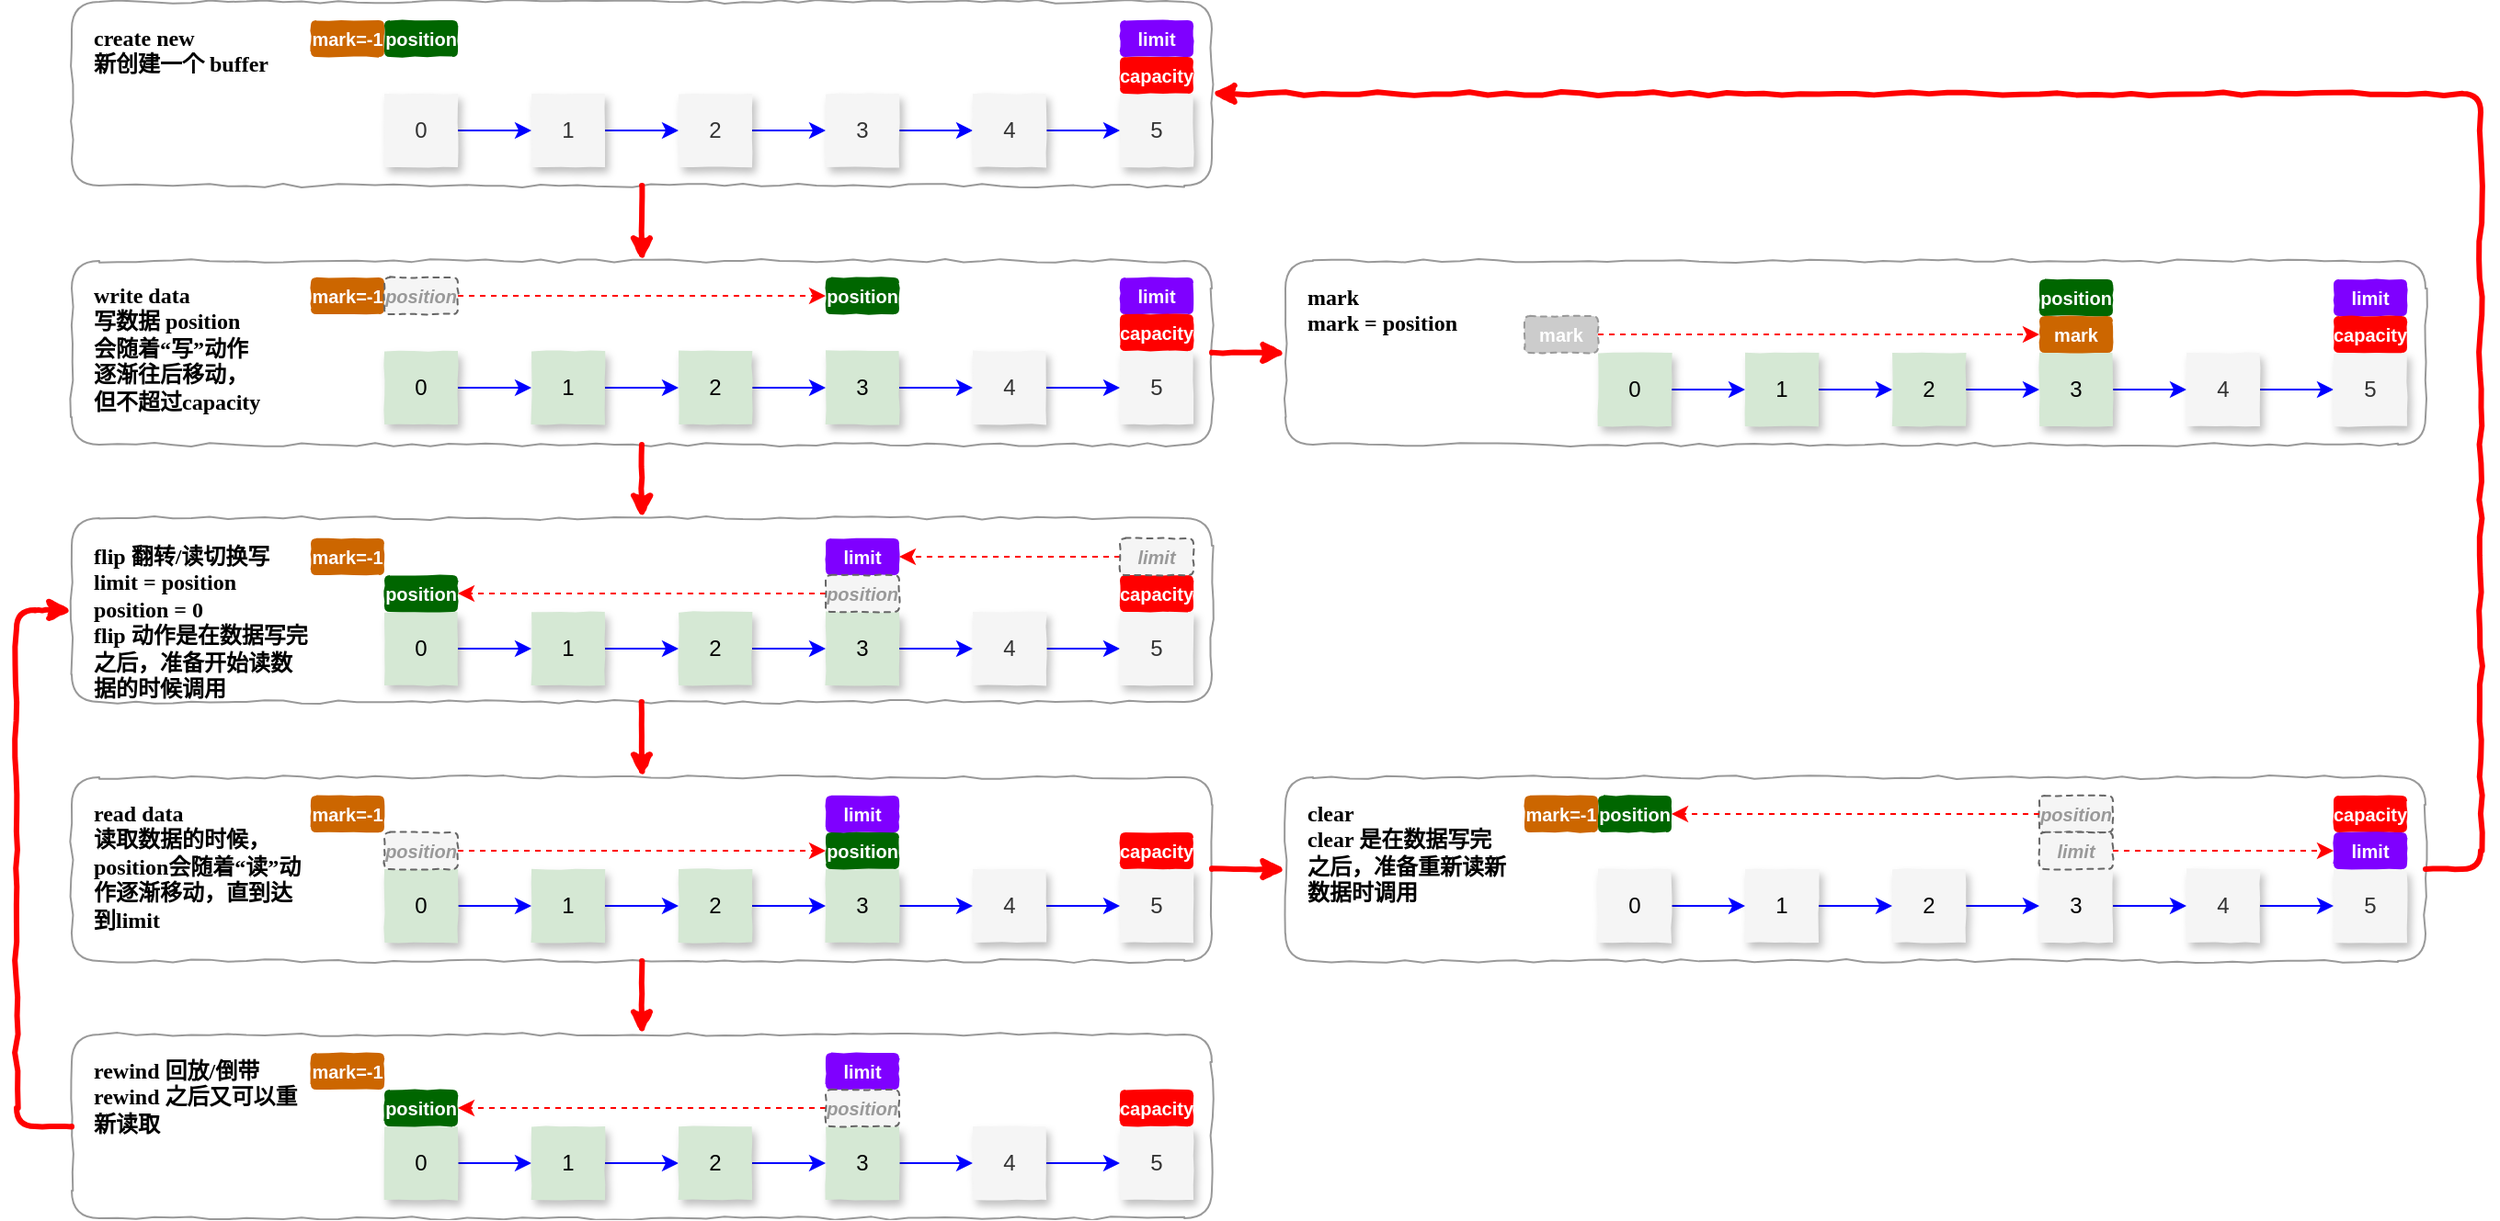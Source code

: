 <mxfile version="11.1.1" type="device"><diagram id="bDMRf3ne834e_Sife_jE" name="buffer_state_change"><mxGraphModel dx="786" dy="528" grid="1" gridSize="10" guides="1" tooltips="1" connect="1" arrows="1" fold="1" page="1" pageScale="1" pageWidth="827" pageHeight="1169" math="0" shadow="0"><root><mxCell id="0"/><mxCell id="1" parent="0"/><mxCell id="uCHc6LBXOJk2Z0-Tgm0o-4" value="" style="rounded=1;whiteSpace=wrap;html=1;shadow=0;glass=0;comic=1;strokeColor=#999999;fillColor=none;fontFamily=Georgia;fontSize=12;fontColor=#999999;" parent="1" vertex="1"><mxGeometry x="150" y="90" width="620" height="100" as="geometry"/></mxCell><mxCell id="uCHc6LBXOJk2Z0-Tgm0o-7" value="" style="rounded=1;whiteSpace=wrap;html=1;shadow=0;glass=0;comic=1;strokeColor=#999999;fillColor=none;fontFamily=Georgia;fontSize=12;fontColor=#999999;" parent="1" vertex="1"><mxGeometry x="150" y="231" width="620" height="100" as="geometry"/></mxCell><mxCell id="uCHc6LBXOJk2Z0-Tgm0o-8" value="" style="rounded=1;whiteSpace=wrap;html=1;shadow=0;glass=0;comic=1;strokeColor=#999999;fillColor=none;fontFamily=Georgia;fontSize=12;fontColor=#999999;" parent="1" vertex="1"><mxGeometry x="150" y="371" width="620" height="100" as="geometry"/></mxCell><mxCell id="uCHc6LBXOJk2Z0-Tgm0o-11" value="" style="rounded=1;whiteSpace=wrap;html=1;shadow=0;glass=0;comic=1;strokeColor=#999999;fillColor=none;fontFamily=Georgia;fontSize=12;fontColor=#999999;" parent="1" vertex="1"><mxGeometry x="150" y="512" width="620" height="100" as="geometry"/></mxCell><mxCell id="uCHc6LBXOJk2Z0-Tgm0o-13" value="" style="rounded=1;whiteSpace=wrap;html=1;shadow=0;glass=0;comic=1;strokeColor=#999999;fillColor=none;fontFamily=Georgia;fontSize=12;fontColor=#999999;" parent="1" vertex="1"><mxGeometry x="150" y="652" width="620" height="100" as="geometry"/></mxCell><mxCell id="uCHc6LBXOJk2Z0-Tgm0o-14" value="" style="rounded=1;whiteSpace=wrap;html=1;shadow=0;glass=0;comic=1;strokeColor=#999999;fillColor=none;fontFamily=Georgia;fontSize=12;fontColor=#999999;" parent="1" vertex="1"><mxGeometry x="810" y="231" width="620" height="100" as="geometry"/></mxCell><mxCell id="uCHc6LBXOJk2Z0-Tgm0o-15" value="" style="rounded=1;whiteSpace=wrap;html=1;shadow=0;glass=0;comic=1;strokeColor=#999999;fillColor=none;fontFamily=Georgia;fontSize=12;fontColor=#999999;" parent="1" vertex="1"><mxGeometry x="810" y="512" width="620" height="100" as="geometry"/></mxCell><mxCell id="jQU1SixBrdoZujJazgo_-13" value="" style="edgeStyle=orthogonalEdgeStyle;rounded=1;orthogonalLoop=1;jettySize=auto;html=1;fontSize=10;fontColor=#FFFFFF;strokeColor=#0000FF;" parent="1" source="jQU1SixBrdoZujJazgo_-1" target="jQU1SixBrdoZujJazgo_-2" edge="1"><mxGeometry relative="1" as="geometry"/></mxCell><mxCell id="jQU1SixBrdoZujJazgo_-1" value="0" style="rounded=0;whiteSpace=wrap;html=1;glass=0;shadow=1;comic=1;fillColor=#f5f5f5;strokeColor=none;fontColor=#333333;" parent="1" vertex="1"><mxGeometry x="320" y="140" width="40" height="40" as="geometry"/></mxCell><mxCell id="jQU1SixBrdoZujJazgo_-16" value="" style="edgeStyle=orthogonalEdgeStyle;rounded=1;orthogonalLoop=1;jettySize=auto;html=1;fontSize=10;fontColor=#FFFFFF;strokeColor=#0000FF;" parent="1" source="jQU1SixBrdoZujJazgo_-2" target="jQU1SixBrdoZujJazgo_-3" edge="1"><mxGeometry relative="1" as="geometry"/></mxCell><mxCell id="jQU1SixBrdoZujJazgo_-2" value="1" style="rounded=0;whiteSpace=wrap;html=1;glass=0;shadow=1;comic=1;fillColor=#f5f5f5;strokeColor=none;fontColor=#333333;" parent="1" vertex="1"><mxGeometry x="400" y="140" width="40" height="40" as="geometry"/></mxCell><mxCell id="jQU1SixBrdoZujJazgo_-17" value="" style="edgeStyle=orthogonalEdgeStyle;rounded=1;orthogonalLoop=1;jettySize=auto;html=1;fontSize=10;fontColor=#FFFFFF;strokeColor=#0000FF;" parent="1" source="jQU1SixBrdoZujJazgo_-3" target="jQU1SixBrdoZujJazgo_-4" edge="1"><mxGeometry relative="1" as="geometry"/></mxCell><mxCell id="jQU1SixBrdoZujJazgo_-3" value="2" style="rounded=0;whiteSpace=wrap;html=1;glass=0;shadow=1;comic=1;fillColor=#f5f5f5;strokeColor=none;fontColor=#333333;" parent="1" vertex="1"><mxGeometry x="480" y="140" width="40" height="40" as="geometry"/></mxCell><mxCell id="jQU1SixBrdoZujJazgo_-18" value="" style="edgeStyle=orthogonalEdgeStyle;rounded=1;orthogonalLoop=1;jettySize=auto;html=1;fontSize=10;fontColor=#FFFFFF;strokeColor=#0000FF;" parent="1" source="jQU1SixBrdoZujJazgo_-4" target="jQU1SixBrdoZujJazgo_-5" edge="1"><mxGeometry relative="1" as="geometry"/></mxCell><mxCell id="jQU1SixBrdoZujJazgo_-4" value="3" style="rounded=0;whiteSpace=wrap;html=1;glass=0;shadow=1;comic=1;fillColor=#f5f5f5;strokeColor=none;fontColor=#333333;" parent="1" vertex="1"><mxGeometry x="560" y="140" width="40" height="40" as="geometry"/></mxCell><mxCell id="jQU1SixBrdoZujJazgo_-19" value="" style="edgeStyle=orthogonalEdgeStyle;rounded=1;orthogonalLoop=1;jettySize=auto;html=1;fontSize=10;fontColor=#FFFFFF;strokeColor=#0000FF;" parent="1" source="jQU1SixBrdoZujJazgo_-5" target="jQU1SixBrdoZujJazgo_-6" edge="1"><mxGeometry relative="1" as="geometry"/></mxCell><mxCell id="jQU1SixBrdoZujJazgo_-5" value="4" style="rounded=0;whiteSpace=wrap;html=1;glass=0;shadow=1;comic=1;fillColor=#f5f5f5;strokeColor=none;fontColor=#333333;" parent="1" vertex="1"><mxGeometry x="640" y="140" width="40" height="40" as="geometry"/></mxCell><mxCell id="jQU1SixBrdoZujJazgo_-6" value="5" style="rounded=0;whiteSpace=wrap;html=1;glass=0;shadow=1;comic=1;fillColor=#f5f5f5;strokeColor=none;fontColor=#333333;" parent="1" vertex="1"><mxGeometry x="720" y="140" width="40" height="40" as="geometry"/></mxCell><mxCell id="jQU1SixBrdoZujJazgo_-7" value="position" style="rounded=1;whiteSpace=wrap;html=1;shadow=0;glass=0;comic=1;fontSize=10;fontStyle=1;fontColor=#FFFFFF;fillColor=#006600;strokeColor=none;" parent="1" vertex="1"><mxGeometry x="320" y="100" width="40" height="20" as="geometry"/></mxCell><mxCell id="jQU1SixBrdoZujJazgo_-9" value="limit" style="rounded=1;whiteSpace=wrap;html=1;shadow=0;glass=0;comic=1;fontSize=10;fontStyle=1;fontColor=#FFFFFF;fillColor=#7F00FF;strokeColor=none;" parent="1" vertex="1"><mxGeometry x="720" y="100" width="40" height="20" as="geometry"/></mxCell><mxCell id="jQU1SixBrdoZujJazgo_-10" value="capacity" style="rounded=1;whiteSpace=wrap;html=1;shadow=0;glass=0;comic=1;fontSize=10;fontStyle=1;fillColor=#FF0000;strokeColor=none;fontColor=#FFFFFF;" parent="1" vertex="1"><mxGeometry x="720" y="120" width="40" height="20" as="geometry"/></mxCell><mxCell id="jQU1SixBrdoZujJazgo_-11" value="mark=-1" style="rounded=1;whiteSpace=wrap;html=1;shadow=0;glass=0;comic=1;fontSize=10;fontStyle=1;fontColor=#FFFFFF;fillColor=#CC6600;strokeColor=none;" parent="1" vertex="1"><mxGeometry x="280" y="100" width="40" height="20" as="geometry"/></mxCell><mxCell id="jQU1SixBrdoZujJazgo_-20" value="create new&lt;br&gt;新创建一个 buffer" style="text;html=1;resizable=0;points=[];autosize=1;align=left;verticalAlign=top;spacingTop=-4;fontSize=12;fontColor=#000000;fontStyle=1;fontFamily=Georgia;" parent="1" vertex="1"><mxGeometry x="160" y="100" width="110" height="30" as="geometry"/></mxCell><mxCell id="jQU1SixBrdoZujJazgo_-21" value="" style="edgeStyle=orthogonalEdgeStyle;rounded=1;orthogonalLoop=1;jettySize=auto;html=1;fontSize=10;fontColor=#FFFFFF;strokeColor=#0000FF;" parent="1" source="jQU1SixBrdoZujJazgo_-22" target="jQU1SixBrdoZujJazgo_-24" edge="1"><mxGeometry relative="1" as="geometry"/></mxCell><mxCell id="jQU1SixBrdoZujJazgo_-22" value="0" style="rounded=0;whiteSpace=wrap;html=1;glass=0;shadow=1;comic=1;fillColor=#d5e8d4;strokeColor=none;" parent="1" vertex="1"><mxGeometry x="320" y="280" width="40" height="40" as="geometry"/></mxCell><mxCell id="jQU1SixBrdoZujJazgo_-23" value="" style="edgeStyle=orthogonalEdgeStyle;rounded=1;orthogonalLoop=1;jettySize=auto;html=1;fontSize=10;fontColor=#FFFFFF;strokeColor=#0000FF;" parent="1" source="jQU1SixBrdoZujJazgo_-24" target="jQU1SixBrdoZujJazgo_-26" edge="1"><mxGeometry relative="1" as="geometry"/></mxCell><mxCell id="jQU1SixBrdoZujJazgo_-24" value="1" style="rounded=0;whiteSpace=wrap;html=1;glass=0;shadow=1;comic=1;fillColor=#d5e8d4;strokeColor=none;" parent="1" vertex="1"><mxGeometry x="400" y="280" width="40" height="40" as="geometry"/></mxCell><mxCell id="jQU1SixBrdoZujJazgo_-25" value="" style="edgeStyle=orthogonalEdgeStyle;rounded=1;orthogonalLoop=1;jettySize=auto;html=1;fontSize=10;fontColor=#FFFFFF;strokeColor=#0000FF;" parent="1" source="jQU1SixBrdoZujJazgo_-26" target="jQU1SixBrdoZujJazgo_-28" edge="1"><mxGeometry relative="1" as="geometry"/></mxCell><mxCell id="jQU1SixBrdoZujJazgo_-26" value="2" style="rounded=0;whiteSpace=wrap;html=1;glass=0;shadow=1;comic=1;fillColor=#d5e8d4;strokeColor=none;" parent="1" vertex="1"><mxGeometry x="480" y="280" width="40" height="40" as="geometry"/></mxCell><mxCell id="jQU1SixBrdoZujJazgo_-27" value="" style="edgeStyle=orthogonalEdgeStyle;rounded=1;orthogonalLoop=1;jettySize=auto;html=1;fontSize=10;fontColor=#FFFFFF;strokeColor=#0000FF;" parent="1" source="jQU1SixBrdoZujJazgo_-28" target="jQU1SixBrdoZujJazgo_-30" edge="1"><mxGeometry relative="1" as="geometry"/></mxCell><mxCell id="jQU1SixBrdoZujJazgo_-28" value="3" style="rounded=0;whiteSpace=wrap;html=1;glass=0;shadow=1;comic=1;fillColor=#d5e8d4;strokeColor=none;" parent="1" vertex="1"><mxGeometry x="560" y="280" width="40" height="40" as="geometry"/></mxCell><mxCell id="jQU1SixBrdoZujJazgo_-29" value="" style="edgeStyle=orthogonalEdgeStyle;rounded=1;orthogonalLoop=1;jettySize=auto;html=1;fontSize=10;fontColor=#FFFFFF;strokeColor=#0000FF;" parent="1" source="jQU1SixBrdoZujJazgo_-30" target="jQU1SixBrdoZujJazgo_-31" edge="1"><mxGeometry relative="1" as="geometry"/></mxCell><mxCell id="jQU1SixBrdoZujJazgo_-30" value="4" style="rounded=0;whiteSpace=wrap;html=1;glass=0;shadow=1;comic=1;fillColor=#f5f5f5;strokeColor=none;fontColor=#333333;" parent="1" vertex="1"><mxGeometry x="640" y="280" width="40" height="40" as="geometry"/></mxCell><mxCell id="jQU1SixBrdoZujJazgo_-31" value="5" style="rounded=0;whiteSpace=wrap;html=1;glass=0;shadow=1;comic=1;fillColor=#f5f5f5;strokeColor=none;fontColor=#333333;" parent="1" vertex="1"><mxGeometry x="720" y="280" width="40" height="40" as="geometry"/></mxCell><mxCell id="jQU1SixBrdoZujJazgo_-32" value="position" style="rounded=1;whiteSpace=wrap;html=1;shadow=0;glass=0;comic=1;fontSize=10;fontStyle=1;fontColor=#FFFFFF;fillColor=#006600;strokeColor=none;" parent="1" vertex="1"><mxGeometry x="560" y="240" width="40" height="20" as="geometry"/></mxCell><mxCell id="jQU1SixBrdoZujJazgo_-33" value="limit" style="rounded=1;whiteSpace=wrap;html=1;shadow=0;glass=0;comic=1;fontSize=10;fontStyle=1;fontColor=#FFFFFF;fillColor=#7F00FF;strokeColor=none;" parent="1" vertex="1"><mxGeometry x="720" y="240" width="40" height="20" as="geometry"/></mxCell><mxCell id="jQU1SixBrdoZujJazgo_-34" value="capacity" style="rounded=1;whiteSpace=wrap;html=1;shadow=0;glass=0;comic=1;fontSize=10;fontStyle=1;fillColor=#FF0000;strokeColor=none;fontColor=#FFFFFF;" parent="1" vertex="1"><mxGeometry x="720" y="260" width="40" height="20" as="geometry"/></mxCell><mxCell id="jQU1SixBrdoZujJazgo_-35" value="mark=-1" style="rounded=1;whiteSpace=wrap;html=1;shadow=0;glass=0;comic=1;fontSize=10;fontStyle=1;fontColor=#FFFFFF;fillColor=#CC6600;strokeColor=none;" parent="1" vertex="1"><mxGeometry x="280" y="240" width="40" height="20" as="geometry"/></mxCell><mxCell id="jQU1SixBrdoZujJazgo_-36" value="write data&lt;br&gt;写数据 position&lt;br&gt;会随着“写”动作&lt;br&gt;逐渐往后移动，&lt;br&gt;但不超过capacity" style="text;html=1;resizable=0;points=[];autosize=1;align=left;verticalAlign=top;spacingTop=-4;fontSize=12;fontColor=#000000;fontStyle=1;fontFamily=Georgia;" parent="1" vertex="1"><mxGeometry x="160" y="240" width="110" height="70" as="geometry"/></mxCell><mxCell id="jQU1SixBrdoZujJazgo_-38" value="" style="edgeStyle=orthogonalEdgeStyle;rounded=1;orthogonalLoop=1;jettySize=auto;html=1;fontSize=10;fontColor=#FFFFFF;strokeColor=#0000FF;" parent="1" source="jQU1SixBrdoZujJazgo_-39" target="jQU1SixBrdoZujJazgo_-41" edge="1"><mxGeometry relative="1" as="geometry"/></mxCell><mxCell id="jQU1SixBrdoZujJazgo_-39" value="0" style="rounded=0;whiteSpace=wrap;html=1;glass=0;shadow=1;comic=1;fillColor=#d5e8d4;strokeColor=none;" parent="1" vertex="1"><mxGeometry x="980" y="281" width="40" height="40" as="geometry"/></mxCell><mxCell id="jQU1SixBrdoZujJazgo_-40" value="" style="edgeStyle=orthogonalEdgeStyle;rounded=1;orthogonalLoop=1;jettySize=auto;html=1;fontSize=10;fontColor=#FFFFFF;strokeColor=#0000FF;" parent="1" source="jQU1SixBrdoZujJazgo_-41" target="jQU1SixBrdoZujJazgo_-43" edge="1"><mxGeometry relative="1" as="geometry"/></mxCell><mxCell id="jQU1SixBrdoZujJazgo_-41" value="1" style="rounded=0;whiteSpace=wrap;html=1;glass=0;shadow=1;comic=1;fillColor=#d5e8d4;strokeColor=none;" parent="1" vertex="1"><mxGeometry x="1060" y="281" width="40" height="40" as="geometry"/></mxCell><mxCell id="jQU1SixBrdoZujJazgo_-42" value="" style="edgeStyle=orthogonalEdgeStyle;rounded=1;orthogonalLoop=1;jettySize=auto;html=1;fontSize=10;fontColor=#FFFFFF;strokeColor=#0000FF;" parent="1" source="jQU1SixBrdoZujJazgo_-43" target="jQU1SixBrdoZujJazgo_-45" edge="1"><mxGeometry relative="1" as="geometry"/></mxCell><mxCell id="jQU1SixBrdoZujJazgo_-43" value="2" style="rounded=0;whiteSpace=wrap;html=1;glass=0;shadow=1;comic=1;fillColor=#d5e8d4;strokeColor=none;" parent="1" vertex="1"><mxGeometry x="1140" y="281" width="40" height="40" as="geometry"/></mxCell><mxCell id="jQU1SixBrdoZujJazgo_-44" value="" style="edgeStyle=orthogonalEdgeStyle;rounded=1;orthogonalLoop=1;jettySize=auto;html=1;fontSize=10;fontColor=#FFFFFF;strokeColor=#0000FF;" parent="1" source="jQU1SixBrdoZujJazgo_-45" target="jQU1SixBrdoZujJazgo_-47" edge="1"><mxGeometry relative="1" as="geometry"/></mxCell><mxCell id="jQU1SixBrdoZujJazgo_-45" value="3" style="rounded=0;whiteSpace=wrap;html=1;glass=0;shadow=1;comic=1;fillColor=#d5e8d4;strokeColor=none;" parent="1" vertex="1"><mxGeometry x="1220" y="281" width="40" height="40" as="geometry"/></mxCell><mxCell id="jQU1SixBrdoZujJazgo_-46" value="" style="edgeStyle=orthogonalEdgeStyle;rounded=1;orthogonalLoop=1;jettySize=auto;html=1;fontSize=10;fontColor=#FFFFFF;strokeColor=#0000FF;" parent="1" source="jQU1SixBrdoZujJazgo_-47" target="jQU1SixBrdoZujJazgo_-48" edge="1"><mxGeometry relative="1" as="geometry"/></mxCell><mxCell id="jQU1SixBrdoZujJazgo_-47" value="4" style="rounded=0;whiteSpace=wrap;html=1;glass=0;shadow=1;comic=1;fillColor=#f5f5f5;strokeColor=none;fontColor=#333333;" parent="1" vertex="1"><mxGeometry x="1300" y="281" width="40" height="40" as="geometry"/></mxCell><mxCell id="jQU1SixBrdoZujJazgo_-48" value="5" style="rounded=0;whiteSpace=wrap;html=1;glass=0;shadow=1;comic=1;fillColor=#f5f5f5;strokeColor=none;fontColor=#333333;" parent="1" vertex="1"><mxGeometry x="1380" y="281" width="40" height="40" as="geometry"/></mxCell><mxCell id="jQU1SixBrdoZujJazgo_-49" value="position" style="rounded=1;whiteSpace=wrap;html=1;shadow=0;glass=0;comic=1;fontSize=10;fontStyle=1;fontColor=#FFFFFF;fillColor=#006600;strokeColor=none;" parent="1" vertex="1"><mxGeometry x="1220" y="241" width="40" height="20" as="geometry"/></mxCell><mxCell id="jQU1SixBrdoZujJazgo_-50" value="limit" style="rounded=1;whiteSpace=wrap;html=1;shadow=0;glass=0;comic=1;fontSize=10;fontStyle=1;fontColor=#FFFFFF;fillColor=#7F00FF;strokeColor=none;" parent="1" vertex="1"><mxGeometry x="1380" y="241" width="40" height="20" as="geometry"/></mxCell><mxCell id="jQU1SixBrdoZujJazgo_-51" value="capacity" style="rounded=1;whiteSpace=wrap;html=1;shadow=0;glass=0;comic=1;fontSize=10;fontStyle=1;fillColor=#FF0000;strokeColor=none;fontColor=#FFFFFF;" parent="1" vertex="1"><mxGeometry x="1380" y="261" width="40" height="20" as="geometry"/></mxCell><mxCell id="jQU1SixBrdoZujJazgo_-52" value="mark" style="rounded=1;whiteSpace=wrap;html=1;shadow=0;glass=0;comic=1;fontSize=10;fontStyle=1;fontColor=#FFFFFF;fillColor=#CC6600;strokeColor=none;" parent="1" vertex="1"><mxGeometry x="1220" y="261" width="40" height="20" as="geometry"/></mxCell><mxCell id="jQU1SixBrdoZujJazgo_-53" value="mark&lt;br&gt;mark = position" style="text;html=1;resizable=0;points=[];autosize=1;align=left;verticalAlign=top;spacingTop=-4;fontSize=12;fontColor=#000000;fontStyle=1;fontFamily=Georgia;" parent="1" vertex="1"><mxGeometry x="820" y="241" width="100" height="30" as="geometry"/></mxCell><mxCell id="jQU1SixBrdoZujJazgo_-71" value="" style="edgeStyle=orthogonalEdgeStyle;rounded=1;orthogonalLoop=1;jettySize=auto;html=1;fontSize=10;fontColor=#FFFFFF;strokeColor=#0000FF;" parent="1" source="jQU1SixBrdoZujJazgo_-72" target="jQU1SixBrdoZujJazgo_-74" edge="1"><mxGeometry relative="1" as="geometry"/></mxCell><mxCell id="jQU1SixBrdoZujJazgo_-72" value="0" style="rounded=0;whiteSpace=wrap;html=1;glass=0;shadow=1;comic=1;fillColor=#d5e8d4;strokeColor=none;" parent="1" vertex="1"><mxGeometry x="320" y="422" width="40" height="40" as="geometry"/></mxCell><mxCell id="jQU1SixBrdoZujJazgo_-73" value="" style="edgeStyle=orthogonalEdgeStyle;rounded=1;orthogonalLoop=1;jettySize=auto;html=1;fontSize=10;fontColor=#FFFFFF;strokeColor=#0000FF;" parent="1" source="jQU1SixBrdoZujJazgo_-74" target="jQU1SixBrdoZujJazgo_-76" edge="1"><mxGeometry relative="1" as="geometry"/></mxCell><mxCell id="jQU1SixBrdoZujJazgo_-74" value="1" style="rounded=0;whiteSpace=wrap;html=1;glass=0;shadow=1;comic=1;fillColor=#d5e8d4;strokeColor=none;" parent="1" vertex="1"><mxGeometry x="400" y="422" width="40" height="40" as="geometry"/></mxCell><mxCell id="jQU1SixBrdoZujJazgo_-75" value="" style="edgeStyle=orthogonalEdgeStyle;rounded=1;orthogonalLoop=1;jettySize=auto;html=1;fontSize=10;fontColor=#FFFFFF;strokeColor=#0000FF;" parent="1" source="jQU1SixBrdoZujJazgo_-76" target="jQU1SixBrdoZujJazgo_-78" edge="1"><mxGeometry relative="1" as="geometry"/></mxCell><mxCell id="jQU1SixBrdoZujJazgo_-76" value="2" style="rounded=0;whiteSpace=wrap;html=1;glass=0;shadow=1;comic=1;fillColor=#d5e8d4;strokeColor=none;" parent="1" vertex="1"><mxGeometry x="480" y="422" width="40" height="40" as="geometry"/></mxCell><mxCell id="jQU1SixBrdoZujJazgo_-77" value="" style="edgeStyle=orthogonalEdgeStyle;rounded=1;orthogonalLoop=1;jettySize=auto;html=1;fontSize=10;fontColor=#FFFFFF;strokeColor=#0000FF;" parent="1" source="jQU1SixBrdoZujJazgo_-78" target="jQU1SixBrdoZujJazgo_-80" edge="1"><mxGeometry relative="1" as="geometry"/></mxCell><mxCell id="jQU1SixBrdoZujJazgo_-78" value="3" style="rounded=0;whiteSpace=wrap;html=1;glass=0;shadow=1;comic=1;fillColor=#d5e8d4;strokeColor=none;" parent="1" vertex="1"><mxGeometry x="560" y="422" width="40" height="40" as="geometry"/></mxCell><mxCell id="jQU1SixBrdoZujJazgo_-79" value="" style="edgeStyle=orthogonalEdgeStyle;rounded=1;orthogonalLoop=1;jettySize=auto;html=1;fontSize=10;fontColor=#FFFFFF;strokeColor=#0000FF;" parent="1" source="jQU1SixBrdoZujJazgo_-80" target="jQU1SixBrdoZujJazgo_-81" edge="1"><mxGeometry relative="1" as="geometry"/></mxCell><mxCell id="jQU1SixBrdoZujJazgo_-80" value="4" style="rounded=0;whiteSpace=wrap;html=1;glass=0;shadow=1;comic=1;fillColor=#f5f5f5;strokeColor=none;fontColor=#333333;" parent="1" vertex="1"><mxGeometry x="640" y="422" width="40" height="40" as="geometry"/></mxCell><mxCell id="jQU1SixBrdoZujJazgo_-81" value="5" style="rounded=0;whiteSpace=wrap;html=1;glass=0;shadow=1;comic=1;fillColor=#f5f5f5;strokeColor=none;fontColor=#333333;" parent="1" vertex="1"><mxGeometry x="720" y="422" width="40" height="40" as="geometry"/></mxCell><mxCell id="jQU1SixBrdoZujJazgo_-82" value="position" style="rounded=1;whiteSpace=wrap;html=1;shadow=0;glass=0;comic=1;fontSize=10;fontStyle=1;fontColor=#FFFFFF;fillColor=#006600;strokeColor=none;" parent="1" vertex="1"><mxGeometry x="320" y="402" width="40" height="20" as="geometry"/></mxCell><mxCell id="jQU1SixBrdoZujJazgo_-83" value="limit" style="rounded=1;whiteSpace=wrap;html=1;shadow=0;glass=0;comic=1;fontSize=10;fontStyle=1;fontColor=#FFFFFF;fillColor=#7F00FF;strokeColor=none;" parent="1" vertex="1"><mxGeometry x="560" y="382" width="40" height="20" as="geometry"/></mxCell><mxCell id="jQU1SixBrdoZujJazgo_-84" value="capacity" style="rounded=1;whiteSpace=wrap;html=1;shadow=0;glass=0;comic=1;fontSize=10;fontStyle=1;fillColor=#FF0000;strokeColor=none;fontColor=#FFFFFF;" parent="1" vertex="1"><mxGeometry x="720" y="402" width="40" height="20" as="geometry"/></mxCell><mxCell id="jQU1SixBrdoZujJazgo_-85" value="mark=-1" style="rounded=1;whiteSpace=wrap;html=1;shadow=0;glass=0;comic=1;fontSize=10;fontStyle=1;fontColor=#FFFFFF;fillColor=#CC6600;strokeColor=none;" parent="1" vertex="1"><mxGeometry x="280" y="382" width="40" height="20" as="geometry"/></mxCell><mxCell id="jQU1SixBrdoZujJazgo_-86" value="flip 翻转/读切换写&lt;br&gt;limit = position&amp;nbsp;&lt;br&gt;position = 0&lt;br&gt;flip 动作是在数据写完&lt;br&gt;之后，准备开始读数&lt;br&gt;据的时候调用" style="text;html=1;resizable=0;points=[];autosize=1;align=left;verticalAlign=top;spacingTop=-4;fontSize=12;fontColor=#000000;fontStyle=1;fontFamily=Georgia;" parent="1" vertex="1"><mxGeometry x="160" y="382" width="130" height="90" as="geometry"/></mxCell><mxCell id="jQU1SixBrdoZujJazgo_-90" value="" style="edgeStyle=orthogonalEdgeStyle;rounded=1;orthogonalLoop=1;jettySize=auto;html=1;strokeColor=#FF0000;fontSize=12;fontColor=#999999;entryX=1;entryY=0.5;entryDx=0;entryDy=0;dashed=1;" parent="1" source="jQU1SixBrdoZujJazgo_-87" target="jQU1SixBrdoZujJazgo_-83" edge="1"><mxGeometry relative="1" as="geometry"><mxPoint x="640" y="392" as="targetPoint"/></mxGeometry></mxCell><mxCell id="jQU1SixBrdoZujJazgo_-87" value="limit" style="rounded=1;whiteSpace=wrap;html=1;shadow=0;glass=0;comic=1;fontSize=10;fontStyle=3;fontColor=#999999;fillColor=#f5f5f5;strokeColor=#666666;dashed=1;" parent="1" vertex="1"><mxGeometry x="720" y="382" width="40" height="20" as="geometry"/></mxCell><mxCell id="jQU1SixBrdoZujJazgo_-92" value="" style="edgeStyle=orthogonalEdgeStyle;rounded=1;orthogonalLoop=1;jettySize=auto;html=1;strokeColor=#FF0000;fontSize=12;fontColor=#999999;entryX=1;entryY=0.5;entryDx=0;entryDy=0;dashed=1;" parent="1" source="jQU1SixBrdoZujJazgo_-88" target="jQU1SixBrdoZujJazgo_-82" edge="1"><mxGeometry relative="1" as="geometry"><mxPoint x="480" y="412" as="targetPoint"/></mxGeometry></mxCell><mxCell id="jQU1SixBrdoZujJazgo_-88" value="position" style="rounded=1;whiteSpace=wrap;html=1;shadow=0;glass=0;comic=1;fontSize=10;fontStyle=3;fontColor=#999999;fillColor=#f5f5f5;strokeColor=#666666;dashed=1;" parent="1" vertex="1"><mxGeometry x="560" y="402" width="40" height="20" as="geometry"/></mxCell><mxCell id="jQU1SixBrdoZujJazgo_-100" value="" style="edgeStyle=orthogonalEdgeStyle;rounded=1;orthogonalLoop=1;jettySize=auto;html=1;dashed=1;strokeColor=#FF0000;fontSize=12;fontColor=#999999;entryX=0;entryY=0.5;entryDx=0;entryDy=0;" parent="1" source="jQU1SixBrdoZujJazgo_-98" target="jQU1SixBrdoZujJazgo_-52" edge="1"><mxGeometry relative="1" as="geometry"><mxPoint x="1020" y="271" as="targetPoint"/></mxGeometry></mxCell><mxCell id="jQU1SixBrdoZujJazgo_-98" value="mark" style="rounded=1;whiteSpace=wrap;html=1;shadow=0;glass=0;comic=1;fontSize=10;fontStyle=1;fontColor=#FFFFFF;fillColor=#CCCCCC;strokeColor=#999999;dashed=1;" parent="1" vertex="1"><mxGeometry x="940" y="261" width="40" height="20" as="geometry"/></mxCell><mxCell id="jQU1SixBrdoZujJazgo_-101" value="" style="edgeStyle=orthogonalEdgeStyle;rounded=1;orthogonalLoop=1;jettySize=auto;html=1;fontSize=10;fontColor=#FFFFFF;strokeColor=#0000FF;" parent="1" source="jQU1SixBrdoZujJazgo_-102" target="jQU1SixBrdoZujJazgo_-104" edge="1"><mxGeometry relative="1" as="geometry"/></mxCell><mxCell id="jQU1SixBrdoZujJazgo_-102" value="0" style="rounded=0;whiteSpace=wrap;html=1;glass=0;shadow=1;comic=1;fillColor=#F5F5F5;strokeColor=none;" parent="1" vertex="1"><mxGeometry x="980" y="562" width="40" height="40" as="geometry"/></mxCell><mxCell id="jQU1SixBrdoZujJazgo_-103" value="" style="edgeStyle=orthogonalEdgeStyle;rounded=1;orthogonalLoop=1;jettySize=auto;html=1;fontSize=10;fontColor=#FFFFFF;strokeColor=#0000FF;" parent="1" source="jQU1SixBrdoZujJazgo_-104" target="jQU1SixBrdoZujJazgo_-106" edge="1"><mxGeometry relative="1" as="geometry"/></mxCell><mxCell id="jQU1SixBrdoZujJazgo_-104" value="1" style="rounded=0;whiteSpace=wrap;html=1;glass=0;shadow=1;comic=1;fillColor=#F5F5F5;strokeColor=none;" parent="1" vertex="1"><mxGeometry x="1060" y="562" width="40" height="40" as="geometry"/></mxCell><mxCell id="jQU1SixBrdoZujJazgo_-105" value="" style="edgeStyle=orthogonalEdgeStyle;rounded=1;orthogonalLoop=1;jettySize=auto;html=1;fontSize=10;fontColor=#FFFFFF;strokeColor=#0000FF;" parent="1" source="jQU1SixBrdoZujJazgo_-106" target="jQU1SixBrdoZujJazgo_-108" edge="1"><mxGeometry relative="1" as="geometry"/></mxCell><mxCell id="jQU1SixBrdoZujJazgo_-106" value="2" style="rounded=0;whiteSpace=wrap;html=1;glass=0;shadow=1;comic=1;fillColor=#F5F5F5;strokeColor=none;" parent="1" vertex="1"><mxGeometry x="1140" y="562" width="40" height="40" as="geometry"/></mxCell><mxCell id="jQU1SixBrdoZujJazgo_-107" value="" style="edgeStyle=orthogonalEdgeStyle;rounded=1;orthogonalLoop=1;jettySize=auto;html=1;fontSize=10;fontColor=#FFFFFF;strokeColor=#0000FF;" parent="1" source="jQU1SixBrdoZujJazgo_-108" target="jQU1SixBrdoZujJazgo_-110" edge="1"><mxGeometry relative="1" as="geometry"/></mxCell><mxCell id="jQU1SixBrdoZujJazgo_-108" value="3" style="rounded=0;whiteSpace=wrap;html=1;glass=0;shadow=1;comic=1;fillColor=#F5F5F5;strokeColor=none;" parent="1" vertex="1"><mxGeometry x="1220" y="562" width="40" height="40" as="geometry"/></mxCell><mxCell id="jQU1SixBrdoZujJazgo_-109" value="" style="edgeStyle=orthogonalEdgeStyle;rounded=1;orthogonalLoop=1;jettySize=auto;html=1;fontSize=10;fontColor=#FFFFFF;strokeColor=#0000FF;" parent="1" source="jQU1SixBrdoZujJazgo_-110" target="jQU1SixBrdoZujJazgo_-111" edge="1"><mxGeometry relative="1" as="geometry"/></mxCell><mxCell id="jQU1SixBrdoZujJazgo_-110" value="4" style="rounded=0;whiteSpace=wrap;html=1;glass=0;shadow=1;comic=1;fillColor=#f5f5f5;strokeColor=none;fontColor=#333333;" parent="1" vertex="1"><mxGeometry x="1300" y="562" width="40" height="40" as="geometry"/></mxCell><mxCell id="jQU1SixBrdoZujJazgo_-111" value="5" style="rounded=0;whiteSpace=wrap;html=1;glass=0;shadow=1;comic=1;fillColor=#f5f5f5;strokeColor=none;fontColor=#333333;" parent="1" vertex="1"><mxGeometry x="1380" y="562" width="40" height="40" as="geometry"/></mxCell><mxCell id="jQU1SixBrdoZujJazgo_-112" value="position" style="rounded=1;whiteSpace=wrap;html=1;shadow=0;glass=0;comic=1;fontSize=10;fontStyle=1;fontColor=#FFFFFF;fillColor=#006600;strokeColor=none;" parent="1" vertex="1"><mxGeometry x="980" y="522" width="40" height="20" as="geometry"/></mxCell><mxCell id="jQU1SixBrdoZujJazgo_-114" value="capacity" style="rounded=1;whiteSpace=wrap;html=1;shadow=0;glass=0;comic=1;fontSize=10;fontStyle=1;fillColor=#FF0000;strokeColor=none;fontColor=#FFFFFF;" parent="1" vertex="1"><mxGeometry x="1380" y="522" width="40" height="20" as="geometry"/></mxCell><mxCell id="jQU1SixBrdoZujJazgo_-115" value="clear&lt;br&gt;clear 是在数据写完&lt;br&gt;之后，准备重新读新&lt;br&gt;数据时调用" style="text;html=1;resizable=0;points=[];autosize=1;align=left;verticalAlign=top;spacingTop=-4;fontSize=12;fontColor=#000000;fontStyle=1;fontFamily=Georgia;" parent="1" vertex="1"><mxGeometry x="820" y="522" width="120" height="60" as="geometry"/></mxCell><mxCell id="jQU1SixBrdoZujJazgo_-116" value="mark=-1" style="rounded=1;whiteSpace=wrap;html=1;shadow=0;glass=0;comic=1;fontSize=10;fontStyle=1;fontColor=#FFFFFF;fillColor=#CC6600;strokeColor=none;" parent="1" vertex="1"><mxGeometry x="940" y="522" width="40" height="20" as="geometry"/></mxCell><mxCell id="jQU1SixBrdoZujJazgo_-118" value="position" style="rounded=1;whiteSpace=wrap;html=1;shadow=0;glass=0;comic=1;fontSize=10;fontStyle=3;fontColor=#999999;fillColor=#f5f5f5;strokeColor=#666666;dashed=1;" parent="1" vertex="1"><mxGeometry x="1220" y="522" width="40" height="20" as="geometry"/></mxCell><mxCell id="jQU1SixBrdoZujJazgo_-119" value="" style="edgeStyle=orthogonalEdgeStyle;rounded=1;orthogonalLoop=1;jettySize=auto;html=1;strokeColor=#FF0000;fontSize=12;fontColor=#999999;entryX=1;entryY=0.5;entryDx=0;entryDy=0;dashed=1;exitX=0;exitY=0.5;exitDx=0;exitDy=0;" parent="1" source="jQU1SixBrdoZujJazgo_-118" target="jQU1SixBrdoZujJazgo_-112" edge="1"><mxGeometry relative="1" as="geometry"><mxPoint x="1210" y="532" as="sourcePoint"/><mxPoint x="1010" y="532" as="targetPoint"/></mxGeometry></mxCell><mxCell id="jQU1SixBrdoZujJazgo_-120" value="" style="edgeStyle=orthogonalEdgeStyle;rounded=1;orthogonalLoop=1;jettySize=auto;html=1;fontSize=10;fontColor=#FFFFFF;strokeColor=#0000FF;" parent="1" source="jQU1SixBrdoZujJazgo_-121" target="jQU1SixBrdoZujJazgo_-123" edge="1"><mxGeometry relative="1" as="geometry"/></mxCell><mxCell id="jQU1SixBrdoZujJazgo_-121" value="0" style="rounded=0;whiteSpace=wrap;html=1;glass=0;shadow=1;comic=1;fillColor=#d5e8d4;strokeColor=none;" parent="1" vertex="1"><mxGeometry x="320" y="562" width="40" height="40" as="geometry"/></mxCell><mxCell id="jQU1SixBrdoZujJazgo_-122" value="" style="edgeStyle=orthogonalEdgeStyle;rounded=1;orthogonalLoop=1;jettySize=auto;html=1;fontSize=10;fontColor=#FFFFFF;strokeColor=#0000FF;" parent="1" source="jQU1SixBrdoZujJazgo_-123" target="jQU1SixBrdoZujJazgo_-125" edge="1"><mxGeometry relative="1" as="geometry"/></mxCell><mxCell id="jQU1SixBrdoZujJazgo_-123" value="1" style="rounded=0;whiteSpace=wrap;html=1;glass=0;shadow=1;comic=1;fillColor=#d5e8d4;strokeColor=none;" parent="1" vertex="1"><mxGeometry x="400" y="562" width="40" height="40" as="geometry"/></mxCell><mxCell id="jQU1SixBrdoZujJazgo_-124" value="" style="edgeStyle=orthogonalEdgeStyle;rounded=1;orthogonalLoop=1;jettySize=auto;html=1;fontSize=10;fontColor=#FFFFFF;strokeColor=#0000FF;" parent="1" source="jQU1SixBrdoZujJazgo_-125" target="jQU1SixBrdoZujJazgo_-127" edge="1"><mxGeometry relative="1" as="geometry"/></mxCell><mxCell id="jQU1SixBrdoZujJazgo_-125" value="2" style="rounded=0;whiteSpace=wrap;html=1;glass=0;shadow=1;comic=1;fillColor=#d5e8d4;strokeColor=none;" parent="1" vertex="1"><mxGeometry x="480" y="562" width="40" height="40" as="geometry"/></mxCell><mxCell id="jQU1SixBrdoZujJazgo_-126" value="" style="edgeStyle=orthogonalEdgeStyle;rounded=1;orthogonalLoop=1;jettySize=auto;html=1;fontSize=10;fontColor=#FFFFFF;strokeColor=#0000FF;" parent="1" source="jQU1SixBrdoZujJazgo_-127" target="jQU1SixBrdoZujJazgo_-129" edge="1"><mxGeometry relative="1" as="geometry"/></mxCell><mxCell id="jQU1SixBrdoZujJazgo_-127" value="3" style="rounded=0;whiteSpace=wrap;html=1;glass=0;shadow=1;comic=1;fillColor=#d5e8d4;strokeColor=none;" parent="1" vertex="1"><mxGeometry x="560" y="562" width="40" height="40" as="geometry"/></mxCell><mxCell id="jQU1SixBrdoZujJazgo_-128" value="" style="edgeStyle=orthogonalEdgeStyle;rounded=1;orthogonalLoop=1;jettySize=auto;html=1;fontSize=10;fontColor=#FFFFFF;strokeColor=#0000FF;" parent="1" source="jQU1SixBrdoZujJazgo_-129" target="jQU1SixBrdoZujJazgo_-130" edge="1"><mxGeometry relative="1" as="geometry"/></mxCell><mxCell id="jQU1SixBrdoZujJazgo_-129" value="4" style="rounded=0;whiteSpace=wrap;html=1;glass=0;shadow=1;comic=1;fillColor=#f5f5f5;strokeColor=none;fontColor=#333333;" parent="1" vertex="1"><mxGeometry x="640" y="562" width="40" height="40" as="geometry"/></mxCell><mxCell id="jQU1SixBrdoZujJazgo_-130" value="5" style="rounded=0;whiteSpace=wrap;html=1;glass=0;shadow=1;comic=1;fillColor=#f5f5f5;strokeColor=none;fontColor=#333333;" parent="1" vertex="1"><mxGeometry x="720" y="562" width="40" height="40" as="geometry"/></mxCell><mxCell id="jQU1SixBrdoZujJazgo_-131" value="position" style="rounded=1;whiteSpace=wrap;html=1;shadow=0;glass=0;comic=1;fontSize=10;fontStyle=1;fontColor=#FFFFFF;fillColor=#006600;strokeColor=none;" parent="1" vertex="1"><mxGeometry x="560" y="542" width="40" height="20" as="geometry"/></mxCell><mxCell id="jQU1SixBrdoZujJazgo_-132" value="limit" style="rounded=1;whiteSpace=wrap;html=1;shadow=0;glass=0;comic=1;fontSize=10;fontStyle=1;fontColor=#FFFFFF;fillColor=#7F00FF;strokeColor=none;" parent="1" vertex="1"><mxGeometry x="560" y="522" width="40" height="20" as="geometry"/></mxCell><mxCell id="jQU1SixBrdoZujJazgo_-133" value="capacity" style="rounded=1;whiteSpace=wrap;html=1;shadow=0;glass=0;comic=1;fontSize=10;fontStyle=1;fillColor=#FF0000;strokeColor=none;fontColor=#FFFFFF;" parent="1" vertex="1"><mxGeometry x="720" y="542" width="40" height="20" as="geometry"/></mxCell><mxCell id="jQU1SixBrdoZujJazgo_-134" value="mark=-1" style="rounded=1;whiteSpace=wrap;html=1;shadow=0;glass=0;comic=1;fontSize=10;fontStyle=1;fontColor=#FFFFFF;fillColor=#CC6600;strokeColor=none;" parent="1" vertex="1"><mxGeometry x="280" y="522" width="40" height="20" as="geometry"/></mxCell><mxCell id="jQU1SixBrdoZujJazgo_-135" value="read data&lt;br&gt;读取数据的时候，&lt;br&gt;position会随着“读”动&lt;br&gt;作逐渐移动，直到达&lt;br&gt;到limit" style="text;html=1;resizable=0;points=[];autosize=1;align=left;verticalAlign=top;spacingTop=-4;fontSize=12;fontColor=#000000;fontStyle=1;fontFamily=Georgia;" parent="1" vertex="1"><mxGeometry x="160" y="522" width="120" height="70" as="geometry"/></mxCell><mxCell id="jQU1SixBrdoZujJazgo_-138" value="" style="edgeStyle=orthogonalEdgeStyle;rounded=1;orthogonalLoop=1;jettySize=auto;html=1;strokeColor=#FF0000;fontSize=12;fontColor=#999999;entryX=0;entryY=0.5;entryDx=0;entryDy=0;dashed=1;" parent="1" source="jQU1SixBrdoZujJazgo_-139" target="jQU1SixBrdoZujJazgo_-131" edge="1"><mxGeometry relative="1" as="geometry"><mxPoint x="480" y="552" as="targetPoint"/></mxGeometry></mxCell><mxCell id="jQU1SixBrdoZujJazgo_-139" value="position" style="rounded=1;whiteSpace=wrap;html=1;shadow=0;glass=0;comic=1;fontSize=10;fontStyle=3;fontColor=#999999;fillColor=#f5f5f5;strokeColor=#666666;dashed=1;" parent="1" vertex="1"><mxGeometry x="320" y="542" width="40" height="20" as="geometry"/></mxCell><mxCell id="jQU1SixBrdoZujJazgo_-140" value="" style="edgeStyle=orthogonalEdgeStyle;rounded=1;orthogonalLoop=1;jettySize=auto;html=1;fontSize=10;fontColor=#FFFFFF;strokeColor=#0000FF;" parent="1" source="jQU1SixBrdoZujJazgo_-141" target="jQU1SixBrdoZujJazgo_-143" edge="1"><mxGeometry relative="1" as="geometry"/></mxCell><mxCell id="jQU1SixBrdoZujJazgo_-141" value="0" style="rounded=0;whiteSpace=wrap;html=1;glass=0;shadow=1;comic=1;fillColor=#d5e8d4;strokeColor=none;" parent="1" vertex="1"><mxGeometry x="320" y="702" width="40" height="40" as="geometry"/></mxCell><mxCell id="jQU1SixBrdoZujJazgo_-142" value="" style="edgeStyle=orthogonalEdgeStyle;rounded=1;orthogonalLoop=1;jettySize=auto;html=1;fontSize=10;fontColor=#FFFFFF;strokeColor=#0000FF;" parent="1" source="jQU1SixBrdoZujJazgo_-143" target="jQU1SixBrdoZujJazgo_-145" edge="1"><mxGeometry relative="1" as="geometry"/></mxCell><mxCell id="jQU1SixBrdoZujJazgo_-143" value="1" style="rounded=0;whiteSpace=wrap;html=1;glass=0;shadow=1;comic=1;fillColor=#d5e8d4;strokeColor=none;" parent="1" vertex="1"><mxGeometry x="400" y="702" width="40" height="40" as="geometry"/></mxCell><mxCell id="jQU1SixBrdoZujJazgo_-144" value="" style="edgeStyle=orthogonalEdgeStyle;rounded=1;orthogonalLoop=1;jettySize=auto;html=1;fontSize=10;fontColor=#FFFFFF;strokeColor=#0000FF;" parent="1" source="jQU1SixBrdoZujJazgo_-145" target="jQU1SixBrdoZujJazgo_-147" edge="1"><mxGeometry relative="1" as="geometry"/></mxCell><mxCell id="jQU1SixBrdoZujJazgo_-145" value="2" style="rounded=0;whiteSpace=wrap;html=1;glass=0;shadow=1;comic=1;fillColor=#d5e8d4;strokeColor=none;" parent="1" vertex="1"><mxGeometry x="480" y="702" width="40" height="40" as="geometry"/></mxCell><mxCell id="jQU1SixBrdoZujJazgo_-146" value="" style="edgeStyle=orthogonalEdgeStyle;rounded=1;orthogonalLoop=1;jettySize=auto;html=1;fontSize=10;fontColor=#FFFFFF;strokeColor=#0000FF;" parent="1" source="jQU1SixBrdoZujJazgo_-147" target="jQU1SixBrdoZujJazgo_-149" edge="1"><mxGeometry relative="1" as="geometry"/></mxCell><mxCell id="jQU1SixBrdoZujJazgo_-147" value="3" style="rounded=0;whiteSpace=wrap;html=1;glass=0;shadow=1;comic=1;fillColor=#d5e8d4;strokeColor=none;" parent="1" vertex="1"><mxGeometry x="560" y="702" width="40" height="40" as="geometry"/></mxCell><mxCell id="jQU1SixBrdoZujJazgo_-148" value="" style="edgeStyle=orthogonalEdgeStyle;rounded=1;orthogonalLoop=1;jettySize=auto;html=1;fontSize=10;fontColor=#FFFFFF;strokeColor=#0000FF;" parent="1" source="jQU1SixBrdoZujJazgo_-149" target="jQU1SixBrdoZujJazgo_-150" edge="1"><mxGeometry relative="1" as="geometry"/></mxCell><mxCell id="jQU1SixBrdoZujJazgo_-149" value="4" style="rounded=0;whiteSpace=wrap;html=1;glass=0;shadow=1;comic=1;fillColor=#f5f5f5;strokeColor=none;fontColor=#333333;" parent="1" vertex="1"><mxGeometry x="640" y="702" width="40" height="40" as="geometry"/></mxCell><mxCell id="jQU1SixBrdoZujJazgo_-150" value="5" style="rounded=0;whiteSpace=wrap;html=1;glass=0;shadow=1;comic=1;fillColor=#f5f5f5;strokeColor=none;fontColor=#333333;" parent="1" vertex="1"><mxGeometry x="720" y="702" width="40" height="40" as="geometry"/></mxCell><mxCell id="jQU1SixBrdoZujJazgo_-151" value="position" style="rounded=1;whiteSpace=wrap;html=1;shadow=0;glass=0;comic=1;fontSize=10;fontStyle=1;fontColor=#FFFFFF;fillColor=#006600;strokeColor=none;" parent="1" vertex="1"><mxGeometry x="320" y="682" width="40" height="20" as="geometry"/></mxCell><mxCell id="jQU1SixBrdoZujJazgo_-152" value="limit" style="rounded=1;whiteSpace=wrap;html=1;shadow=0;glass=0;comic=1;fontSize=10;fontStyle=1;fontColor=#FFFFFF;fillColor=#7F00FF;strokeColor=none;" parent="1" vertex="1"><mxGeometry x="560" y="662" width="40" height="20" as="geometry"/></mxCell><mxCell id="jQU1SixBrdoZujJazgo_-153" value="capacity" style="rounded=1;whiteSpace=wrap;html=1;shadow=0;glass=0;comic=1;fontSize=10;fontStyle=1;fillColor=#FF0000;strokeColor=none;fontColor=#FFFFFF;" parent="1" vertex="1"><mxGeometry x="720" y="682" width="40" height="20" as="geometry"/></mxCell><mxCell id="jQU1SixBrdoZujJazgo_-154" value="mark=-1" style="rounded=1;whiteSpace=wrap;html=1;shadow=0;glass=0;comic=1;fontSize=10;fontStyle=1;fontColor=#FFFFFF;fillColor=#CC6600;strokeColor=none;" parent="1" vertex="1"><mxGeometry x="280" y="662" width="40" height="20" as="geometry"/></mxCell><mxCell id="jQU1SixBrdoZujJazgo_-155" value="rewind 回放/倒带&lt;br&gt;rewind 之后又可以重&lt;br&gt;新读取" style="text;html=1;resizable=0;points=[];autosize=1;align=left;verticalAlign=top;spacingTop=-4;fontSize=12;fontColor=#000000;fontStyle=1;fontFamily=Georgia;" parent="1" vertex="1"><mxGeometry x="160" y="662" width="130" height="40" as="geometry"/></mxCell><mxCell id="jQU1SixBrdoZujJazgo_-156" value="" style="edgeStyle=orthogonalEdgeStyle;rounded=1;orthogonalLoop=1;jettySize=auto;html=1;strokeColor=#FF0000;fontSize=12;fontColor=#999999;dashed=1;" parent="1" source="jQU1SixBrdoZujJazgo_-157" target="jQU1SixBrdoZujJazgo_-151" edge="1"><mxGeometry relative="1" as="geometry"><mxPoint x="480" y="692" as="targetPoint"/></mxGeometry></mxCell><mxCell id="jQU1SixBrdoZujJazgo_-157" value="position" style="rounded=1;whiteSpace=wrap;html=1;shadow=0;glass=0;comic=1;fontSize=10;fontStyle=3;fontColor=#999999;fillColor=#f5f5f5;strokeColor=#666666;dashed=1;" parent="1" vertex="1"><mxGeometry x="560" y="682" width="40" height="20" as="geometry"/></mxCell><mxCell id="jQU1SixBrdoZujJazgo_-158" value="limit" style="rounded=1;whiteSpace=wrap;html=1;shadow=0;glass=0;comic=1;fontSize=10;fontStyle=1;fontColor=#FFFFFF;fillColor=#7F00FF;strokeColor=none;" parent="1" vertex="1"><mxGeometry x="1380" y="542" width="40" height="20" as="geometry"/></mxCell><mxCell id="jQU1SixBrdoZujJazgo_-160" value="limit" style="rounded=1;whiteSpace=wrap;html=1;shadow=0;glass=0;comic=1;fontSize=10;fontStyle=3;fontColor=#999999;fillColor=#f5f5f5;strokeColor=#666666;dashed=1;" parent="1" vertex="1"><mxGeometry x="1220" y="542" width="40" height="20" as="geometry"/></mxCell><mxCell id="jQU1SixBrdoZujJazgo_-161" value="" style="edgeStyle=orthogonalEdgeStyle;rounded=1;orthogonalLoop=1;jettySize=auto;html=1;strokeColor=#FF0000;fontSize=12;fontColor=#999999;entryX=0;entryY=0.5;entryDx=0;entryDy=0;dashed=1;exitX=1;exitY=0.5;exitDx=0;exitDy=0;" parent="1" source="jQU1SixBrdoZujJazgo_-160" target="jQU1SixBrdoZujJazgo_-158" edge="1"><mxGeometry relative="1" as="geometry"><mxPoint x="1328" y="491.5" as="sourcePoint"/><mxPoint x="1128" y="491.5" as="targetPoint"/></mxGeometry></mxCell><mxCell id="jQU1SixBrdoZujJazgo_-162" value="position" style="rounded=1;whiteSpace=wrap;html=1;shadow=0;glass=0;comic=1;fontSize=10;fontStyle=3;fontColor=#999999;fillColor=#f5f5f5;strokeColor=#666666;dashed=1;" parent="1" vertex="1"><mxGeometry x="320" y="240" width="40" height="20" as="geometry"/></mxCell><mxCell id="jQU1SixBrdoZujJazgo_-164" value="" style="edgeStyle=orthogonalEdgeStyle;rounded=1;orthogonalLoop=1;jettySize=auto;html=1;strokeColor=#FF0000;fontSize=12;fontColor=#999999;entryX=0;entryY=0.5;entryDx=0;entryDy=0;dashed=1;exitX=1;exitY=0.5;exitDx=0;exitDy=0;" parent="1" source="jQU1SixBrdoZujJazgo_-162" target="jQU1SixBrdoZujJazgo_-32" edge="1"><mxGeometry relative="1" as="geometry"><mxPoint x="560" y="269.5" as="sourcePoint"/><mxPoint x="360" y="269.5" as="targetPoint"/></mxGeometry></mxCell><mxCell id="uCHc6LBXOJk2Z0-Tgm0o-17" value="" style="endArrow=classic;html=1;strokeColor=#FF0000;strokeWidth=3;fillColor=#0000FF;fontFamily=Georgia;fontSize=12;fontColor=#999999;comic=1;exitX=0.5;exitY=1;exitDx=0;exitDy=0;entryX=0.5;entryY=0;entryDx=0;entryDy=0;edgeStyle=orthogonalEdgeStyle;endFill=1;" parent="1" source="uCHc6LBXOJk2Z0-Tgm0o-4" target="uCHc6LBXOJk2Z0-Tgm0o-7" edge="1"><mxGeometry width="50" height="50" relative="1" as="geometry"><mxPoint x="550" y="235" as="sourcePoint"/><mxPoint x="320" y="105" as="targetPoint"/></mxGeometry></mxCell><mxCell id="uCHc6LBXOJk2Z0-Tgm0o-18" value="" style="endArrow=classic;html=1;strokeColor=#FF0000;strokeWidth=3;fillColor=#0000FF;fontFamily=Georgia;fontSize=12;fontColor=#999999;comic=1;exitX=0.5;exitY=1;exitDx=0;exitDy=0;entryX=0.5;entryY=0;entryDx=0;entryDy=0;edgeStyle=orthogonalEdgeStyle;endFill=1;" parent="1" source="uCHc6LBXOJk2Z0-Tgm0o-7" target="uCHc6LBXOJk2Z0-Tgm0o-8" edge="1"><mxGeometry width="50" height="50" relative="1" as="geometry"><mxPoint x="595" y="466" as="sourcePoint"/><mxPoint x="365" y="336" as="targetPoint"/></mxGeometry></mxCell><mxCell id="uCHc6LBXOJk2Z0-Tgm0o-19" value="" style="endArrow=classic;html=1;strokeColor=#FF0000;strokeWidth=3;fillColor=#0000FF;fontFamily=Georgia;fontSize=12;fontColor=#999999;comic=1;exitX=0.5;exitY=1;exitDx=0;exitDy=0;entryX=0.5;entryY=0;entryDx=0;entryDy=0;edgeStyle=orthogonalEdgeStyle;endFill=1;" parent="1" source="uCHc6LBXOJk2Z0-Tgm0o-8" target="uCHc6LBXOJk2Z0-Tgm0o-11" edge="1"><mxGeometry width="50" height="50" relative="1" as="geometry"><mxPoint x="600" y="607" as="sourcePoint"/><mxPoint x="370" y="477" as="targetPoint"/></mxGeometry></mxCell><mxCell id="uCHc6LBXOJk2Z0-Tgm0o-20" value="" style="endArrow=classic;html=1;strokeColor=#FF0000;strokeWidth=3;fillColor=#0000FF;fontFamily=Georgia;fontSize=12;fontColor=#999999;comic=1;entryX=0;entryY=0.5;entryDx=0;entryDy=0;exitX=0;exitY=0.5;exitDx=0;exitDy=0;edgeStyle=orthogonalEdgeStyle;endFill=1;" parent="1" source="uCHc6LBXOJk2Z0-Tgm0o-13" target="uCHc6LBXOJk2Z0-Tgm0o-8" edge="1"><mxGeometry width="50" height="50" relative="1" as="geometry"><mxPoint x="528" y="837" as="sourcePoint"/><mxPoint x="298" y="707" as="targetPoint"/><Array as="points"><mxPoint x="120" y="702"/><mxPoint x="120" y="421"/></Array></mxGeometry></mxCell><mxCell id="uCHc6LBXOJk2Z0-Tgm0o-21" value="" style="endArrow=classic;html=1;strokeColor=#FF0000;strokeWidth=3;fillColor=#0000FF;fontFamily=Georgia;fontSize=12;fontColor=#999999;comic=1;exitX=0.5;exitY=1;exitDx=0;exitDy=0;entryX=0.5;entryY=0;entryDx=0;entryDy=0;edgeStyle=orthogonalEdgeStyle;endFill=1;" parent="1" source="uCHc6LBXOJk2Z0-Tgm0o-11" target="uCHc6LBXOJk2Z0-Tgm0o-13" edge="1"><mxGeometry width="50" height="50" relative="1" as="geometry"><mxPoint x="695" y="777" as="sourcePoint"/><mxPoint x="465" y="647" as="targetPoint"/></mxGeometry></mxCell><mxCell id="uCHc6LBXOJk2Z0-Tgm0o-22" value="" style="endArrow=classic;html=1;strokeColor=#FF0000;strokeWidth=3;fillColor=#0000FF;fontFamily=Georgia;fontSize=12;fontColor=#999999;comic=1;entryX=0;entryY=0.5;entryDx=0;entryDy=0;exitX=1;exitY=0.5;exitDx=0;exitDy=0;edgeStyle=orthogonalEdgeStyle;endFill=1;" parent="1" source="uCHc6LBXOJk2Z0-Tgm0o-11" target="uCHc6LBXOJk2Z0-Tgm0o-15" edge="1"><mxGeometry width="50" height="50" relative="1" as="geometry"><mxPoint x="980" y="657" as="sourcePoint"/><mxPoint x="750" y="527" as="targetPoint"/></mxGeometry></mxCell><mxCell id="uCHc6LBXOJk2Z0-Tgm0o-23" value="" style="endArrow=classic;html=1;strokeColor=#FF0000;strokeWidth=3;fillColor=#0000FF;fontFamily=Georgia;fontSize=12;fontColor=#999999;comic=1;entryX=1;entryY=0.5;entryDx=0;entryDy=0;exitX=1;exitY=0.5;exitDx=0;exitDy=0;edgeStyle=orthogonalEdgeStyle;endFill=1;" parent="1" source="uCHc6LBXOJk2Z0-Tgm0o-15" target="uCHc6LBXOJk2Z0-Tgm0o-4" edge="1"><mxGeometry width="50" height="50" relative="1" as="geometry"><mxPoint x="1680" y="700" as="sourcePoint"/><mxPoint x="1480" y="712" as="targetPoint"/><Array as="points"><mxPoint x="1460" y="562"/><mxPoint x="1460" y="140"/></Array></mxGeometry></mxCell><mxCell id="uCHc6LBXOJk2Z0-Tgm0o-24" value="" style="endArrow=classic;html=1;strokeColor=#FF0000;strokeWidth=3;fillColor=#0000FF;fontFamily=Georgia;fontSize=12;fontColor=#999999;comic=1;entryX=0;entryY=0.5;entryDx=0;entryDy=0;exitX=1;exitY=0.5;exitDx=0;exitDy=0;edgeStyle=orthogonalEdgeStyle;endFill=1;" parent="1" source="uCHc6LBXOJk2Z0-Tgm0o-7" target="uCHc6LBXOJk2Z0-Tgm0o-14" edge="1"><mxGeometry width="50" height="50" relative="1" as="geometry"><mxPoint x="790" y="380" as="sourcePoint"/><mxPoint x="755" y="260" as="targetPoint"/></mxGeometry></mxCell></root></mxGraphModel></diagram><diagram id="6uCF1Jn3U8S_-aavHnnZ" name="Buffer"><mxGraphModel dx="786" dy="528" grid="1" gridSize="10" guides="1" tooltips="1" connect="1" arrows="1" fold="1" page="1" pageScale="1" pageWidth="827" pageHeight="1169" math="0" shadow="0"><root><mxCell id="pWVJydHHJgOSQqF3XxVz-0"/><mxCell id="pWVJydHHJgOSQqF3XxVz-1" parent="pWVJydHHJgOSQqF3XxVz-0"/><mxCell id="pWVJydHHJgOSQqF3XxVz-11" value="" style="edgeStyle=orthogonalEdgeStyle;rounded=1;orthogonalLoop=1;jettySize=auto;html=1;entryX=0.5;entryY=1;entryDx=0;entryDy=0;comic=1;fontStyle=1;exitX=0.75;exitY=0;exitDx=0;exitDy=0;" parent="pWVJydHHJgOSQqF3XxVz-1" source="pWVJydHHJgOSQqF3XxVz-2" target="pWVJydHHJgOSQqF3XxVz-24" edge="1"><mxGeometry relative="1" as="geometry"><mxPoint x="250" y="330" as="targetPoint"/></mxGeometry></mxCell><mxCell id="pWVJydHHJgOSQqF3XxVz-28" value="" style="edgeStyle=orthogonalEdgeStyle;rounded=1;comic=1;orthogonalLoop=1;jettySize=auto;html=1;dashed=1;exitX=0.25;exitY=0;exitDx=0;exitDy=0;" parent="pWVJydHHJgOSQqF3XxVz-1" source="pWVJydHHJgOSQqF3XxVz-2" target="pWVJydHHJgOSQqF3XxVz-27" edge="1"><mxGeometry relative="1" as="geometry"/></mxCell><mxCell id="pWVJydHHJgOSQqF3XxVz-2" value="DirectByteBuffer&lt;br&gt;&lt;i style=&quot;font-weight: normal&quot;&gt;&lt;font style=&quot;font-size: 10px&quot;&gt;通过 UnSafe 类 直接管理堆外内存&lt;/font&gt;&lt;/i&gt;" style="rounded=1;whiteSpace=wrap;html=1;comic=1;fontStyle=1;fillColor=#008a00;strokeColor=none;fontColor=#ffffff;shadow=1;" parent="pWVJydHHJgOSQqF3XxVz-1" vertex="1"><mxGeometry x="60" y="600" width="180" height="40" as="geometry"/></mxCell><mxCell id="pWVJydHHJgOSQqF3XxVz-27" value="DirectBuffer&lt;br&gt;&lt;div style=&quot;font-size: 10px&quot;&gt;&lt;i style=&quot;font-weight: normal&quot;&gt;&lt;font style=&quot;font-size: 10px&quot;&gt;long address();&lt;/font&gt;&lt;/i&gt;&lt;/div&gt;&lt;div style=&quot;font-size: 10px&quot;&gt;&lt;i style=&quot;font-weight: normal&quot;&gt;&lt;font style=&quot;font-size: 10px&quot;&gt;Object attachment();&lt;/font&gt;&lt;/i&gt;&lt;/div&gt;&lt;div style=&quot;font-size: 10px&quot;&gt;&lt;i style=&quot;font-weight: normal&quot;&gt;&lt;font style=&quot;font-size: 10px&quot;&gt;Cleaner cleaner();&lt;/font&gt;&lt;/i&gt;&lt;/div&gt;" style="rounded=1;whiteSpace=wrap;html=1;comic=1;fontStyle=1;fillColor=#647687;strokeColor=none;fontColor=#ffffff;shadow=1;" parent="pWVJydHHJgOSQqF3XxVz-1" vertex="1"><mxGeometry x="30" y="260" width="150" height="60" as="geometry"/></mxCell><mxCell id="pWVJydHHJgOSQqF3XxVz-9" value="" style="edgeStyle=orthogonalEdgeStyle;rounded=1;orthogonalLoop=1;jettySize=auto;html=1;entryX=0.75;entryY=1;entryDx=0;entryDy=0;comic=1;fontStyle=1" parent="pWVJydHHJgOSQqF3XxVz-1" source="pWVJydHHJgOSQqF3XxVz-3" target="pWVJydHHJgOSQqF3XxVz-5" edge="1"><mxGeometry relative="1" as="geometry"><mxPoint x="430" y="330" as="targetPoint"/><Array as="points"><mxPoint x="530" y="440"/><mxPoint x="435" y="440"/></Array></mxGeometry></mxCell><mxCell id="pWVJydHHJgOSQqF3XxVz-3" value="HeapByteBuffer&lt;br&gt;&lt;span style=&quot;font-weight: normal&quot;&gt;&lt;i&gt;&lt;font style=&quot;font-size: 10px&quot;&gt;基于内存的 byte[] 实现父类的所有抽象方法&lt;/font&gt;&lt;/i&gt;&lt;/span&gt;" style="rounded=1;whiteSpace=wrap;html=1;comic=1;fontStyle=1;fillColor=#008a00;strokeColor=none;fontColor=#ffffff;shadow=1;" parent="pWVJydHHJgOSQqF3XxVz-1" vertex="1"><mxGeometry x="430" y="600" width="200" height="40" as="geometry"/></mxCell><mxCell id="pWVJydHHJgOSQqF3XxVz-7" value="" style="edgeStyle=orthogonalEdgeStyle;rounded=1;orthogonalLoop=1;jettySize=auto;html=1;comic=1;fontStyle=1" parent="pWVJydHHJgOSQqF3XxVz-1" source="pWVJydHHJgOSQqF3XxVz-5" target="pWVJydHHJgOSQqF3XxVz-6" edge="1"><mxGeometry relative="1" as="geometry"/></mxCell><mxCell id="pWVJydHHJgOSQqF3XxVz-5" value="ByteBuffer&lt;br&gt;&lt;span style=&quot;font-weight: normal&quot;&gt;&lt;i&gt;&lt;font style=&quot;font-size: 10px&quot;&gt;定义了 byte[] 属性，但仅供 HeapByteBuffer 使用，定了抽象的 view buffer 方法（asCharBuffer etc.）定义了 allocate 方法创建 heapByteBuffer，定义了 allocateDirect方法创建 DirectByteBuffer，还包含其他的常用方法的定义和默认实现&lt;/font&gt;&lt;/i&gt;&lt;/span&gt;" style="rounded=1;whiteSpace=wrap;html=1;comic=1;fontStyle=1;fillColor=#aa00ff;strokeColor=none;fontColor=#ffffff;shadow=1;" parent="pWVJydHHJgOSQqF3XxVz-1" vertex="1"><mxGeometry x="240" y="310" width="260" height="90" as="geometry"/></mxCell><mxCell id="pWVJydHHJgOSQqF3XxVz-6" value="Buffer&lt;br&gt;&lt;span style=&quot;font-weight: normal&quot;&gt;&lt;font size=&quot;1&quot;&gt;&lt;i&gt;定义了 position \ limit \ capcacity \ mark 等几个字段的使用，以及 flip clear rewind 等方法的实现，但对与 buffer 如何实现未进行定义，由子类实现&lt;/i&gt;&lt;/font&gt;&lt;/span&gt;" style="rounded=1;whiteSpace=wrap;html=1;comic=1;fontStyle=1;fillColor=#aa00ff;strokeColor=none;fontColor=#ffffff;shadow=1;" parent="pWVJydHHJgOSQqF3XxVz-1" vertex="1"><mxGeometry x="260" y="170" width="220" height="80" as="geometry"/></mxCell><mxCell id="pWVJydHHJgOSQqF3XxVz-21" value="" style="edgeStyle=orthogonalEdgeStyle;rounded=1;comic=1;orthogonalLoop=1;jettySize=auto;html=1;entryX=0.75;entryY=1;entryDx=0;entryDy=0;" parent="pWVJydHHJgOSQqF3XxVz-1" source="pWVJydHHJgOSQqF3XxVz-14" target="pWVJydHHJgOSQqF3XxVz-6" edge="1"><mxGeometry relative="1" as="geometry"><mxPoint x="555" y="230" as="targetPoint"/><Array as="points"><mxPoint x="555" y="280"/><mxPoint x="425" y="280"/></Array></mxGeometry></mxCell><mxCell id="pWVJydHHJgOSQqF3XxVz-14" value="ShortBuffer&lt;br&gt;" style="rounded=1;whiteSpace=wrap;html=1;comic=1;fontStyle=1;fillColor=#aa00ff;strokeColor=none;fontColor=#ffffff;shadow=1;" parent="pWVJydHHJgOSQqF3XxVz-1" vertex="1"><mxGeometry x="520" y="310" width="70" height="20" as="geometry"/></mxCell><mxCell id="pWVJydHHJgOSQqF3XxVz-19" value="" style="edgeStyle=orthogonalEdgeStyle;rounded=1;comic=1;orthogonalLoop=1;jettySize=auto;html=1;entryX=0.75;entryY=1;entryDx=0;entryDy=0;" parent="pWVJydHHJgOSQqF3XxVz-1" source="pWVJydHHJgOSQqF3XxVz-15" target="pWVJydHHJgOSQqF3XxVz-6" edge="1"><mxGeometry relative="1" as="geometry"><mxPoint x="645" y="230" as="targetPoint"/><Array as="points"><mxPoint x="645" y="280"/><mxPoint x="425" y="280"/></Array></mxGeometry></mxCell><mxCell id="pWVJydHHJgOSQqF3XxVz-15" value="LongBuffer" style="rounded=1;whiteSpace=wrap;html=1;comic=1;fontStyle=1;fillColor=#aa00ff;strokeColor=none;fontColor=#ffffff;shadow=1;" parent="pWVJydHHJgOSQqF3XxVz-1" vertex="1"><mxGeometry x="610" y="310" width="70" height="20" as="geometry"/></mxCell><mxCell id="pWVJydHHJgOSQqF3XxVz-22" value="......" style="rounded=1;whiteSpace=wrap;html=1;comic=1;fontStyle=1;fillColor=#aa00ff;strokeColor=none;fontColor=#ffffff;shadow=1;" parent="pWVJydHHJgOSQqF3XxVz-1" vertex="1"><mxGeometry x="700" y="310" width="70" height="20" as="geometry"/></mxCell><mxCell id="pWVJydHHJgOSQqF3XxVz-24" value="MappedByteBuffer&lt;br&gt;&lt;span style=&quot;font-size: 10px ; font-weight: 400&quot;&gt;&lt;i&gt;content is&amp;nbsp;a memory-mapped region of a file：&lt;/i&gt;&lt;/span&gt;&lt;span style=&quot;font-size: 10px ; font-weight: 400&quot;&gt;&lt;i&gt;FileDescriptor&lt;br&gt;支持从磁盘文件加载 或者 将内存数据保存到磁盘文件中的方法，主要供 FileChannel 使用&lt;br&gt;&lt;/i&gt;&lt;/span&gt;" style="rounded=1;whiteSpace=wrap;html=1;comic=1;fontStyle=1;fillColor=#aa00ff;strokeColor=none;fontColor=#ffffff;shadow=1;" parent="pWVJydHHJgOSQqF3XxVz-1" vertex="1"><mxGeometry x="120" y="470" width="220" height="80" as="geometry"/></mxCell><mxCell id="pWVJydHHJgOSQqF3XxVz-26" value="" style="edgeStyle=orthogonalEdgeStyle;rounded=1;orthogonalLoop=1;jettySize=auto;html=1;entryX=0.25;entryY=1;entryDx=0;entryDy=0;comic=1;fontStyle=1;exitX=0.5;exitY=0;exitDx=0;exitDy=0;" parent="pWVJydHHJgOSQqF3XxVz-1" source="pWVJydHHJgOSQqF3XxVz-24" target="pWVJydHHJgOSQqF3XxVz-5" edge="1"><mxGeometry relative="1" as="geometry"><mxPoint x="240" y="610" as="sourcePoint"/><mxPoint x="240" y="530" as="targetPoint"/></mxGeometry></mxCell></root></mxGraphModel></diagram><diagram id="E380Yf1JOvpaBRXa8CUl" name="channel"><mxGraphModel dx="1752" dy="621" grid="1" gridSize="10" guides="1" tooltips="1" connect="1" arrows="1" fold="1" page="1" pageScale="1" pageWidth="827" pageHeight="1169" math="0" shadow="0"><root><mxCell id="t0uM33WLzGTSDT14VUsj-0"/><mxCell id="t0uM33WLzGTSDT14VUsj-1" parent="t0uM33WLzGTSDT14VUsj-0"/><mxCell id="LakNVbXNpQ0kv6EuwDDp-7" value="&lt;pre style=&quot;font-family: &amp;#34;menlo&amp;#34; ; font-size: 7.5pt&quot;&gt;FileChannel&lt;br&gt;&lt;i style=&quot;font-weight: normal&quot;&gt;一般通过文件流获取，非双通道，&lt;br&gt;支持转换成其他通道&lt;br&gt;支持 force 方法刷盘 etc&lt;/i&gt;&lt;/pre&gt;" style="rounded=1;whiteSpace=wrap;html=1;comic=1;fontStyle=1;fillColor=#CC6600;strokeColor=none;fontColor=#FFFFFF;shadow=1;labelBackgroundColor=none;" parent="t0uM33WLzGTSDT14VUsj-1" vertex="1"><mxGeometry x="630" y="690" width="180" height="57" as="geometry"/></mxCell><mxCell id="LakNVbXNpQ0kv6EuwDDp-16" value="&lt;pre&gt;&lt;font face=&quot;menlo&quot;&gt;&lt;span style=&quot;font-size: 7.5pt&quot;&gt;Closeable&lt;br&gt;&lt;/span&gt;&lt;span style=&quot;font-size: 10px ; font-weight: normal&quot;&gt;&lt;i&gt;close()&lt;/i&gt;&lt;/span&gt;&lt;span style=&quot;font-size: 7.5pt&quot;&gt;&lt;br&gt;&lt;/span&gt;&lt;/font&gt;&lt;/pre&gt;" style="rounded=1;whiteSpace=wrap;html=1;comic=1;fontStyle=1;fillColor=#E6E6E6;strokeColor=none;fontColor=#000000;shadow=1;labelBackgroundColor=none;" parent="t0uM33WLzGTSDT14VUsj-1" vertex="1"><mxGeometry x="315" y="10" width="80" height="30" as="geometry"/></mxCell><mxCell id="LakNVbXNpQ0kv6EuwDDp-17" value="&lt;pre style=&quot;font-family: &amp;#34;menlo&amp;#34; ; font-size: 7.5pt&quot;&gt;Channel&lt;br/&gt;&lt;i style=&quot;font-weight: normal&quot;&gt;isOpen()&lt;/i&gt;&lt;br/&gt;&lt;/pre&gt;" style="rounded=1;whiteSpace=wrap;html=1;comic=1;fontStyle=1;fillColor=#E6E6E6;strokeColor=none;fontColor=#000000;shadow=1;labelBackgroundColor=none;" parent="t0uM33WLzGTSDT14VUsj-1" vertex="1"><mxGeometry x="280" y="80" width="150" height="30" as="geometry"/></mxCell><mxCell id="LakNVbXNpQ0kv6EuwDDp-21" value="" style="edgeStyle=orthogonalEdgeStyle;rounded=1;orthogonalLoop=1;jettySize=auto;html=1;entryX=1;entryY=0.5;entryDx=0;entryDy=0;exitX=0.5;exitY=0;exitDx=0;exitDy=0;labelBackgroundColor=none;fontColor=#FFFFFF;comic=1;" parent="t0uM33WLzGTSDT14VUsj-1" source="LakNVbXNpQ0kv6EuwDDp-18" target="LakNVbXNpQ0kv6EuwDDp-17" edge="1"><mxGeometry relative="1" as="geometry"><mxPoint x="240" y="70" as="targetPoint"/><Array as="points"><mxPoint x="765" y="95"/></Array></mxGeometry></mxCell><mxCell id="LakNVbXNpQ0kv6EuwDDp-18" value="&lt;pre style=&quot;font-family: &amp;#34;menlo&amp;#34; ; font-size: 7.5pt&quot;&gt;&lt;pre style=&quot;font-family: &amp;#34;menlo&amp;#34; ; font-size: 7.5pt&quot;&gt;InterruptibleChannel&lt;br&gt;&lt;span style=&quot;font-weight: normal&quot;&gt;&lt;i&gt;如果一个线程阻塞在 channel 的 IO &lt;br/&gt;操作上其他线程调用 close 方法时，会&lt;br/&gt;导致当前线程抛出 IOException&lt;/i&gt;&lt;/span&gt;&lt;/pre&gt;&lt;/pre&gt;" style="rounded=1;whiteSpace=wrap;html=1;comic=1;fontStyle=1;fillColor=#E6E6E6;strokeColor=none;fontColor=#000000;shadow=1;labelBackgroundColor=none;" parent="t0uM33WLzGTSDT14VUsj-1" vertex="1"><mxGeometry x="670" y="165" width="190" height="55" as="geometry"/></mxCell><mxCell id="LakNVbXNpQ0kv6EuwDDp-19" value="&lt;pre style=&quot;font-family: &amp;quot;menlo&amp;quot; ; font-size: 7.5pt&quot;&gt;AbstractInterruptibleChannel&lt;br&gt;&lt;span style=&quot;font-weight: normal&quot;&gt;&lt;i&gt;提供 begin / end 抽象方法，如果 channel&lt;br&gt;正常结束之前被其他线程中断，则抛出异常&lt;br&gt;（end 方法必须在 finally 里面调用）&lt;/i&gt;&lt;/span&gt;&lt;/pre&gt;" style="rounded=1;whiteSpace=wrap;html=1;comic=1;fontStyle=1;fillColor=#E5CCFF;strokeColor=none;fontColor=#000000;shadow=1;labelBackgroundColor=none;" parent="t0uM33WLzGTSDT14VUsj-1" vertex="1"><mxGeometry x="655" y="280" width="220" height="50" as="geometry"/></mxCell><mxCell id="LakNVbXNpQ0kv6EuwDDp-22" value="" style="edgeStyle=orthogonalEdgeStyle;rounded=1;orthogonalLoop=1;jettySize=auto;html=1;entryX=0.5;entryY=1;entryDx=0;entryDy=0;exitX=0.5;exitY=0;exitDx=0;exitDy=0;labelBackgroundColor=none;fontColor=#FFFFFF;comic=1;" parent="t0uM33WLzGTSDT14VUsj-1" source="LakNVbXNpQ0kv6EuwDDp-19" target="LakNVbXNpQ0kv6EuwDDp-18" edge="1"><mxGeometry relative="1" as="geometry"><mxPoint x="250" y="175" as="sourcePoint"/><mxPoint x="328.333" y="120.333" as="targetPoint"/></mxGeometry></mxCell><mxCell id="LakNVbXNpQ0kv6EuwDDp-25" value="" style="edgeStyle=orthogonalEdgeStyle;rounded=1;orthogonalLoop=1;jettySize=auto;html=1;exitX=0.75;exitY=0;exitDx=0;exitDy=0;entryX=0.5;entryY=1;entryDx=0;entryDy=0;labelBackgroundColor=none;fontColor=#FFFFFF;comic=1;strokeColor=#FF8000;strokeWidth=3;" parent="t0uM33WLzGTSDT14VUsj-1" source="LakNVbXNpQ0kv6EuwDDp-7" target="LakNVbXNpQ0kv6EuwDDp-19" edge="1"><mxGeometry relative="1" as="geometry"><mxPoint x="280" y="390" as="sourcePoint"/></mxGeometry></mxCell><mxCell id="LakNVbXNpQ0kv6EuwDDp-26" value="&lt;pre style=&quot;font-family: &amp;#34;menlo&amp;#34; ; font-size: 7.5pt&quot;&gt;&lt;pre style=&quot;font-family: &amp;#34;menlo&amp;#34; ; font-size: 7.5pt&quot;&gt;&lt;pre style=&quot;font-family: &amp;#34;menlo&amp;#34; ; font-size: 7.5pt&quot;&gt;WritableByteChannel&lt;br&gt;&lt;i style=&quot;font-size: 7.5pt ; white-space: normal ; font-weight: normal&quot;&gt;int&amp;nbsp;&lt;/i&gt;&lt;span style=&quot;font-weight: normal&quot;&gt;&lt;i&gt;write(ByteBuffer)&lt;/i&gt;&lt;/span&gt;&lt;br&gt;&lt;/pre&gt;&lt;/pre&gt;&lt;/pre&gt;" style="rounded=1;whiteSpace=wrap;html=1;comic=1;fontStyle=1;fillColor=#E6E6E6;strokeColor=none;fontColor=#000000;shadow=1;labelBackgroundColor=none;" parent="t0uM33WLzGTSDT14VUsj-1" vertex="1"><mxGeometry x="279.5" y="165" width="150" height="30" as="geometry"/></mxCell><mxCell id="LakNVbXNpQ0kv6EuwDDp-27" value="&lt;pre style=&quot;font-family: &amp;#34;menlo&amp;#34; ; font-size: 7.5pt&quot;&gt;&lt;pre style=&quot;font-family: &amp;#34;menlo&amp;#34; ; font-size: 7.5pt&quot;&gt;&lt;pre style=&quot;font-family: &amp;#34;menlo&amp;#34; ; font-size: 7.5pt&quot;&gt;ReadableByteChannel&lt;br/&gt;&lt;i style=&quot;font-weight: normal&quot;&gt;int read(ByteBuffer)&lt;/i&gt;&lt;br/&gt;&lt;/pre&gt;&lt;/pre&gt;&lt;/pre&gt;" style="rounded=1;whiteSpace=wrap;html=1;comic=1;fontStyle=1;fillColor=#E6E6E6;strokeColor=none;fontColor=#000000;shadow=1;labelBackgroundColor=none;" parent="t0uM33WLzGTSDT14VUsj-1" vertex="1"><mxGeometry x="478.5" y="165" width="150" height="30" as="geometry"/></mxCell><mxCell id="LakNVbXNpQ0kv6EuwDDp-28" value="&lt;pre style=&quot;font-family: &amp;#34;menlo&amp;#34; ; font-size: 7.5pt&quot;&gt;&lt;pre style=&quot;font-family: &amp;#34;menlo&amp;#34; ; font-size: 7.5pt&quot;&gt;&lt;pre style=&quot;font-family: &amp;#34;menlo&amp;#34; ; font-size: 7.5pt&quot;&gt;&lt;pre style=&quot;font-family: &amp;#34;menlo&amp;#34; ; font-size: 7.5pt&quot;&gt;GatheringByteChannel&lt;br/&gt;&lt;span style=&quot;font-weight: normal&quot;&gt;&lt;i&gt;提供批量写数据,入参为数组&lt;/i&gt;&lt;/span&gt;&lt;br/&gt;&lt;span style=&quot;font-weight: normal&quot;&gt;&lt;i&gt;long write(ByteBuffer[])&lt;/i&gt;&lt;/span&gt;&lt;br/&gt;&lt;/pre&gt;&lt;/pre&gt;&lt;/pre&gt;&lt;/pre&gt;" style="rounded=1;whiteSpace=wrap;html=1;comic=1;fontStyle=1;fillColor=#E6E6E6;strokeColor=none;fontColor=#000000;shadow=1;labelBackgroundColor=none;" parent="t0uM33WLzGTSDT14VUsj-1" vertex="1"><mxGeometry x="280" y="227.5" width="150" height="45" as="geometry"/></mxCell><mxCell id="LakNVbXNpQ0kv6EuwDDp-30" value="" style="edgeStyle=orthogonalEdgeStyle;rounded=1;orthogonalLoop=1;jettySize=auto;html=1;entryX=0.5;entryY=1;entryDx=0;entryDy=0;exitX=0.5;exitY=0;exitDx=0;exitDy=0;labelBackgroundColor=none;fontColor=#FFFFFF;comic=1;" parent="t0uM33WLzGTSDT14VUsj-1" source="LakNVbXNpQ0kv6EuwDDp-28" target="LakNVbXNpQ0kv6EuwDDp-26" edge="1"><mxGeometry relative="1" as="geometry"><mxPoint x="178.5" y="370" as="sourcePoint"/><mxPoint x="88.5" y="320" as="targetPoint"/></mxGeometry></mxCell><mxCell id="LakNVbXNpQ0kv6EuwDDp-31" value="" style="edgeStyle=orthogonalEdgeStyle;rounded=1;orthogonalLoop=1;jettySize=auto;html=1;entryX=0.5;entryY=1;entryDx=0;entryDy=0;exitX=0.5;exitY=0;exitDx=0;exitDy=0;labelBackgroundColor=none;fontColor=#FFFFFF;comic=1;" parent="t0uM33WLzGTSDT14VUsj-1" source="LakNVbXNpQ0kv6EuwDDp-26" target="LakNVbXNpQ0kv6EuwDDp-17" edge="1"><mxGeometry relative="1" as="geometry"><mxPoint x="280" y="370" as="sourcePoint"/><mxPoint x="190" y="320" as="targetPoint"/></mxGeometry></mxCell><mxCell id="LakNVbXNpQ0kv6EuwDDp-33" value="&lt;pre style=&quot;font-family: &amp;#34;menlo&amp;#34; ; font-size: 7.5pt&quot;&gt;&lt;pre style=&quot;font-family: &amp;#34;menlo&amp;#34; ; font-size: 7.5pt&quot;&gt;&lt;pre style=&quot;font-family: &amp;#34;menlo&amp;#34; ; font-size: 7.5pt&quot;&gt;&lt;pre style=&quot;font-family: &amp;#34;menlo&amp;#34; ; font-size: 7.5pt&quot;&gt;&lt;pre style=&quot;font-family: &amp;#34;menlo&amp;#34; ; font-size: 7.5pt&quot;&gt;ScatteringByteChannel&lt;br/&gt;&lt;span style=&quot;font-weight: normal&quot;&gt;&lt;i&gt;批量读取数据，并写入数组&lt;br/&gt;long read(ByteBuffer[])&lt;/i&gt;&lt;/span&gt;&lt;br/&gt;&lt;/pre&gt;&lt;/pre&gt;&lt;/pre&gt;&lt;/pre&gt;&lt;/pre&gt;" style="rounded=1;whiteSpace=wrap;html=1;comic=1;fontStyle=1;fillColor=#E6E6E6;strokeColor=none;fontColor=#000000;shadow=1;labelBackgroundColor=none;" parent="t0uM33WLzGTSDT14VUsj-1" vertex="1"><mxGeometry x="479" y="228" width="150" height="43" as="geometry"/></mxCell><mxCell id="LakNVbXNpQ0kv6EuwDDp-36" value="" style="edgeStyle=orthogonalEdgeStyle;rounded=1;orthogonalLoop=1;jettySize=auto;html=1;entryX=0.5;entryY=1;entryDx=0;entryDy=0;exitX=0.5;exitY=0;exitDx=0;exitDy=0;labelBackgroundColor=none;fontColor=#FFFFFF;comic=1;" parent="t0uM33WLzGTSDT14VUsj-1" source="LakNVbXNpQ0kv6EuwDDp-33" target="LakNVbXNpQ0kv6EuwDDp-27" edge="1"><mxGeometry relative="1" as="geometry"><mxPoint x="363.5" y="175.333" as="sourcePoint"/><mxPoint x="301.833" y="120.333" as="targetPoint"/></mxGeometry></mxCell><mxCell id="LakNVbXNpQ0kv6EuwDDp-37" value="" style="edgeStyle=orthogonalEdgeStyle;rounded=1;orthogonalLoop=1;jettySize=auto;html=1;entryX=0.75;entryY=1;entryDx=0;entryDy=0;exitX=0.5;exitY=0;exitDx=0;exitDy=0;labelBackgroundColor=none;fontColor=#FFFFFF;comic=1;" parent="t0uM33WLzGTSDT14VUsj-1" source="LakNVbXNpQ0kv6EuwDDp-27" target="LakNVbXNpQ0kv6EuwDDp-17" edge="1"><mxGeometry relative="1" as="geometry"><mxPoint x="475" y="185.333" as="sourcePoint"/><mxPoint x="413.333" y="130.333" as="targetPoint"/></mxGeometry></mxCell><mxCell id="LakNVbXNpQ0kv6EuwDDp-38" value="&lt;pre style=&quot;font-family: &amp;#34;menlo&amp;#34; ; font-size: 7.5pt&quot;&gt;&lt;pre style=&quot;font-family: &amp;#34;menlo&amp;#34; ; font-size: 7.5pt&quot;&gt;&lt;pre style=&quot;font-family: &amp;#34;menlo&amp;#34; ; font-size: 7.5pt&quot;&gt;&lt;pre style=&quot;font-family: &amp;#34;menlo&amp;#34; ; font-size: 7.5pt&quot;&gt;&lt;pre style=&quot;font-family: &amp;#34;menlo&amp;#34; ; font-size: 7.5pt&quot;&gt;&lt;font color=&quot;#ff0000&quot;&gt;ByteChannel&lt;br&gt;&lt;/font&gt;&lt;span style=&quot;font-weight: normal&quot;&gt;&lt;i&gt;只是聚合读写两个接口&lt;br&gt;本身并不定义任何接口&lt;/i&gt;&lt;/span&gt;&lt;/pre&gt;&lt;/pre&gt;&lt;/pre&gt;&lt;/pre&gt;&lt;/pre&gt;" style="rounded=1;whiteSpace=wrap;html=1;comic=1;fontStyle=1;fillColor=#E6E6E6;strokeColor=none;fontColor=#000000;shadow=1;labelBackgroundColor=none;" parent="t0uM33WLzGTSDT14VUsj-1" vertex="1"><mxGeometry x="365" y="330" width="150" height="40" as="geometry"/></mxCell><mxCell id="LakNVbXNpQ0kv6EuwDDp-41" value="" style="edgeStyle=orthogonalEdgeStyle;rounded=1;orthogonalLoop=1;jettySize=auto;html=1;entryX=0.5;entryY=1;entryDx=0;entryDy=0;exitX=0.25;exitY=0;exitDx=0;exitDy=0;labelBackgroundColor=none;fontColor=#FFFFFF;comic=1;" parent="t0uM33WLzGTSDT14VUsj-1" source="LakNVbXNpQ0kv6EuwDDp-38" target="LakNVbXNpQ0kv6EuwDDp-28" edge="1"><mxGeometry relative="1" as="geometry"><mxPoint x="360" y="245.333" as="sourcePoint"/><mxPoint x="350" y="205.333" as="targetPoint"/></mxGeometry></mxCell><mxCell id="LakNVbXNpQ0kv6EuwDDp-42" value="" style="edgeStyle=orthogonalEdgeStyle;rounded=1;orthogonalLoop=1;jettySize=auto;html=1;entryX=0.5;entryY=1;entryDx=0;entryDy=0;exitX=0.75;exitY=0;exitDx=0;exitDy=0;labelBackgroundColor=none;fontColor=#FFFFFF;comic=1;" parent="t0uM33WLzGTSDT14VUsj-1" source="LakNVbXNpQ0kv6EuwDDp-38" target="LakNVbXNpQ0kv6EuwDDp-33" edge="1"><mxGeometry relative="1" as="geometry"><mxPoint x="413.333" y="340.333" as="sourcePoint"/><mxPoint x="360" y="275.333" as="targetPoint"/></mxGeometry></mxCell><mxCell id="LakNVbXNpQ0kv6EuwDDp-43" value="&lt;pre style=&quot;font-family: &amp;#34;menlo&amp;#34; ; font-size: 7.5pt&quot;&gt;&lt;pre style=&quot;font-family: &amp;#34;menlo&amp;#34; ; font-size: 7.5pt&quot;&gt;&lt;pre style=&quot;font-family: &amp;#34;menlo&amp;#34; ; font-size: 7.5pt&quot;&gt;&lt;pre style=&quot;font-family: &amp;#34;menlo&amp;#34; ; font-size: 7.5pt&quot;&gt;&lt;pre style=&quot;font-family: &amp;#34;menlo&amp;#34; ; font-size: 7.5pt&quot;&gt;&lt;pre style=&quot;font-family: &amp;#34;menlo&amp;#34; ; font-size: 7.5pt&quot;&gt;SeekableByteChannel&lt;br&gt;&lt;span style=&quot;font-weight: normal&quot;&gt;&lt;i&gt;可查找的 channel，包含 position 字&lt;br&gt;段，&lt;span style=&quot;font-size: 7.5pt ; white-space: normal&quot;&gt;并且允许修改 position 的位置&lt;/span&gt;&lt;/i&gt;&lt;/span&gt;&lt;/pre&gt;&lt;/pre&gt;&lt;/pre&gt;&lt;/pre&gt;&lt;/pre&gt;&lt;/pre&gt;" style="rounded=1;whiteSpace=wrap;html=1;comic=1;fontStyle=1;fillColor=#E6E6E6;strokeColor=none;fontColor=#000000;shadow=1;labelBackgroundColor=none;" parent="t0uM33WLzGTSDT14VUsj-1" vertex="1"><mxGeometry x="560" y="512.5" width="190" height="45" as="geometry"/></mxCell><mxCell id="LakNVbXNpQ0kv6EuwDDp-44" value="" style="edgeStyle=orthogonalEdgeStyle;rounded=1;orthogonalLoop=1;jettySize=auto;html=1;entryX=0.75;entryY=1;entryDx=0;entryDy=0;exitX=0.5;exitY=0;exitDx=0;exitDy=0;labelBackgroundColor=none;fontColor=#FFFFFF;comic=1;" parent="t0uM33WLzGTSDT14VUsj-1" source="LakNVbXNpQ0kv6EuwDDp-43" target="LakNVbXNpQ0kv6EuwDDp-38" edge="1"><mxGeometry relative="1" as="geometry"><mxPoint x="603.333" y="340.333" as="sourcePoint"/><mxPoint x="685" y="275.333" as="targetPoint"/><Array as="points"><mxPoint x="655" y="480"/><mxPoint x="477" y="480"/></Array></mxGeometry></mxCell><mxCell id="LakNVbXNpQ0kv6EuwDDp-45" value="" style="edgeStyle=orthogonalEdgeStyle;rounded=1;orthogonalLoop=1;jettySize=auto;html=1;entryX=0.5;entryY=1;entryDx=0;entryDy=0;exitX=0.25;exitY=0;exitDx=0;exitDy=0;labelBackgroundColor=none;fontColor=#FFFFFF;comic=1;strokeColor=#FF8000;strokeWidth=3;" parent="t0uM33WLzGTSDT14VUsj-1" source="LakNVbXNpQ0kv6EuwDDp-7" target="LakNVbXNpQ0kv6EuwDDp-43" edge="1"><mxGeometry relative="1" as="geometry"><mxPoint x="565" y="420.333" as="sourcePoint"/><mxPoint x="565" y="370.333" as="targetPoint"/><Array as="points"><mxPoint x="675" y="640"/><mxPoint x="655" y="640"/></Array></mxGeometry></mxCell><mxCell id="LakNVbXNpQ0kv6EuwDDp-46" value="&lt;pre style=&quot;font-family: &amp;#34;menlo&amp;#34; ; font-size: 7.5pt&quot;&gt;&lt;pre style=&quot;font-family: &amp;#34;menlo&amp;#34; ; font-size: 7.5pt&quot;&gt;SocketChannel&lt;br&gt;&lt;span style=&quot;font-weight: normal&quot;&gt;&lt;i&gt;基于 SocketAddress 创建，也可&lt;br&gt;以通过 SelectorProvider 来创&lt;br&gt;建，网络 Socket 客户端对象&lt;/i&gt;&lt;/span&gt;&lt;/pre&gt;&lt;/pre&gt;" style="rounded=1;whiteSpace=wrap;html=1;comic=1;fontStyle=1;fillColor=#0000FF;strokeColor=none;fontColor=#FFFFFF;shadow=1;labelBackgroundColor=none;" parent="t0uM33WLzGTSDT14VUsj-1" vertex="1"><mxGeometry x="205" y="690" width="170" height="50" as="geometry"/></mxCell><mxCell id="LakNVbXNpQ0kv6EuwDDp-48" value="&lt;pre&gt;&lt;pre&gt;&lt;font color=&quot;#ff0000&quot; style=&quot;font-family: &amp;#34;menlo&amp;#34; ; font-size: 7.5pt&quot;&gt;SelectableChannel&lt;/font&gt;&lt;font face=&quot;menlo&quot;&gt;&lt;span style=&quot;font-size: 7.5pt&quot;&gt;&lt;br&gt;&lt;/span&gt;&lt;/font&gt;&lt;font color=&quot;#000000&quot; style=&quot;font-size: 10px&quot;&gt;&lt;font face=&quot;menlo&quot; style=&quot;font-size: 10px&quot;&gt;&lt;i style=&quot;font-weight: normal&quot;&gt;&lt;span&gt;可以被 Selector 选择器多路复用&lt;br&gt;线程安全 允许注册到 Selector&lt;br&gt;&lt;/span&gt;&lt;span&gt;SelectionKey register(Selector）&lt;/span&gt;&lt;/i&gt;&lt;span&gt;&lt;br&gt;&lt;/span&gt;&lt;/font&gt;&lt;/font&gt;&lt;/pre&gt;&lt;/pre&gt;" style="rounded=1;whiteSpace=wrap;html=1;comic=1;fontStyle=1;fillColor=#FFFF99;strokeColor=#FF0000;fontColor=#FFFFFF;shadow=1;labelBackgroundColor=none;strokeWidth=2;" parent="t0uM33WLzGTSDT14VUsj-1" vertex="1"><mxGeometry x="195" y="450" width="190" height="60" as="geometry"/></mxCell><mxCell id="LakNVbXNpQ0kv6EuwDDp-49" value="" style="edgeStyle=orthogonalEdgeStyle;rounded=1;orthogonalLoop=1;jettySize=auto;html=1;entryX=0.25;entryY=1;entryDx=0;entryDy=0;labelBackgroundColor=none;fontColor=#FFFFFF;comic=1;exitX=0.5;exitY=0;exitDx=0;exitDy=0;" parent="t0uM33WLzGTSDT14VUsj-1" source="LakNVbXNpQ0kv6EuwDDp-48" target="LakNVbXNpQ0kv6EuwDDp-19" edge="1"><mxGeometry relative="1" as="geometry"><mxPoint x="255" y="593.667" as="sourcePoint"/><mxPoint x="190" y="320" as="targetPoint"/><Array as="points"><mxPoint x="290" y="410"/><mxPoint x="710" y="410"/></Array></mxGeometry></mxCell><mxCell id="LakNVbXNpQ0kv6EuwDDp-50" value="&lt;pre style=&quot;font-family: &amp;quot;menlo&amp;quot; ; font-size: 7.5pt&quot;&gt;&lt;pre style=&quot;font-family: &amp;quot;menlo&amp;quot; ; font-size: 7.5pt&quot;&gt;AbstractSelectableChannel&lt;br&gt;&lt;i style=&quot;font-weight: normal&quot;&gt;提供 register 方法的默认实现&lt;br&gt;基于 synchronized lock 实现&lt;br&gt;本地 key 的保护机制&lt;/i&gt;&lt;/pre&gt;&lt;/pre&gt;" style="rounded=1;whiteSpace=wrap;html=1;comic=1;fontStyle=1;fillColor=#E5CCFF;strokeColor=none;fontColor=#000000;shadow=1;arcSize=22;labelBackgroundColor=none;" parent="t0uM33WLzGTSDT14VUsj-1" vertex="1"><mxGeometry x="210" y="544" width="160" height="56" as="geometry"/></mxCell><mxCell id="LakNVbXNpQ0kv6EuwDDp-51" value="" style="edgeStyle=orthogonalEdgeStyle;rounded=1;orthogonalLoop=1;jettySize=auto;html=1;exitX=0.5;exitY=0;exitDx=0;exitDy=0;labelBackgroundColor=none;fontColor=#FFFFFF;comic=1;entryX=0.5;entryY=1;entryDx=0;entryDy=0;" parent="t0uM33WLzGTSDT14VUsj-1" source="LakNVbXNpQ0kv6EuwDDp-50" target="LakNVbXNpQ0kv6EuwDDp-48" edge="1"><mxGeometry relative="1" as="geometry"><mxPoint x="80" y="435" as="sourcePoint"/><mxPoint x="320" y="560" as="targetPoint"/><Array as="points"><mxPoint x="290" y="530"/><mxPoint x="290" y="530"/></Array></mxGeometry></mxCell><mxCell id="LakNVbXNpQ0kv6EuwDDp-53" value="&lt;pre style=&quot;font-family: &amp;#34;menlo&amp;#34; ; font-size: 7.5pt&quot;&gt;&lt;pre style=&quot;font-family: &amp;#34;menlo&amp;#34; ; font-size: 7.5pt&quot;&gt;&lt;pre style=&quot;font-family: &amp;#34;menlo&amp;#34; ; font-size: 7.5pt&quot;&gt;&lt;pre style=&quot;font-family: &amp;#34;menlo&amp;#34; ; font-size: 7.5pt&quot;&gt;&lt;font color=&quot;#ff0000&quot;&gt;NetworkChannel&lt;br&gt;&lt;/font&gt;&lt;span style=&quot;font-weight: normal&quot;&gt;&lt;i&gt;网络 socket channel，支持&lt;br&gt;bind SocketAddress&lt;br&gt;获取LocalAddress 和设&lt;br&gt;置socket 参数等功能&lt;/i&gt;&lt;/span&gt;&lt;/pre&gt;&lt;/pre&gt;&lt;/pre&gt;&lt;/pre&gt;" style="rounded=1;whiteSpace=wrap;html=1;comic=1;fontStyle=1;fillColor=#E6E6E6;strokeColor=none;fontColor=#000000;shadow=1;labelBackgroundColor=none;" parent="t0uM33WLzGTSDT14VUsj-1" vertex="1"><mxGeometry x="-39" y="330" width="190" height="70" as="geometry"/></mxCell><mxCell id="LakNVbXNpQ0kv6EuwDDp-54" value="" style="edgeStyle=orthogonalEdgeStyle;rounded=1;orthogonalLoop=1;jettySize=auto;html=1;exitX=0.5;exitY=0;exitDx=0;exitDy=0;labelBackgroundColor=none;fontColor=#FFFFFF;comic=1;entryX=0;entryY=0.5;entryDx=0;entryDy=0;" parent="t0uM33WLzGTSDT14VUsj-1" source="LakNVbXNpQ0kv6EuwDDp-53" target="LakNVbXNpQ0kv6EuwDDp-17" edge="1"><mxGeometry relative="1" as="geometry"><mxPoint x="665" y="175.333" as="sourcePoint"/><mxPoint x="250" y="150" as="targetPoint"/><Array as="points"><mxPoint x="56" y="95"/></Array></mxGeometry></mxCell><mxCell id="LakNVbXNpQ0kv6EuwDDp-55" value="" style="edgeStyle=orthogonalEdgeStyle;rounded=1;orthogonalLoop=1;jettySize=auto;html=1;entryX=0.5;entryY=1;entryDx=0;entryDy=0;labelBackgroundColor=none;fontColor=#FFFFFF;comic=1;strokeColor=#0000FF;strokeWidth=3;exitX=0.5;exitY=0;exitDx=0;exitDy=0;" parent="t0uM33WLzGTSDT14VUsj-1" source="LakNVbXNpQ0kv6EuwDDp-46" target="LakNVbXNpQ0kv6EuwDDp-50" edge="1"><mxGeometry relative="1" as="geometry"><mxPoint x="200" y="670" as="sourcePoint"/><mxPoint x="360" y="383.667" as="targetPoint"/><Array as="points"><mxPoint x="290" y="640"/><mxPoint x="290" y="640"/></Array></mxGeometry></mxCell><mxCell id="LakNVbXNpQ0kv6EuwDDp-57" value="" style="edgeStyle=orthogonalEdgeStyle;rounded=1;orthogonalLoop=1;jettySize=auto;html=1;entryX=0.25;entryY=1;entryDx=0;entryDy=0;labelBackgroundColor=none;fontColor=#FFFFFF;comic=1;strokeColor=#0000FF;strokeWidth=3;exitX=0.75;exitY=0;exitDx=0;exitDy=0;" parent="t0uM33WLzGTSDT14VUsj-1" source="LakNVbXNpQ0kv6EuwDDp-46" target="LakNVbXNpQ0kv6EuwDDp-38" edge="1"><mxGeometry relative="1" as="geometry"><mxPoint x="360" y="730" as="sourcePoint"/><mxPoint x="495" y="610.333" as="targetPoint"/><Array as="points"><mxPoint x="333" y="630"/><mxPoint x="402" y="630"/></Array></mxGeometry></mxCell><mxCell id="LakNVbXNpQ0kv6EuwDDp-58" value="" style="edgeStyle=orthogonalEdgeStyle;rounded=1;orthogonalLoop=1;jettySize=auto;html=1;entryX=0.5;entryY=1;entryDx=0;entryDy=0;exitX=0.25;exitY=0;exitDx=0;exitDy=0;labelBackgroundColor=none;fontColor=#FFFFFF;comic=1;strokeColor=#0000FF;strokeWidth=3;" parent="t0uM33WLzGTSDT14VUsj-1" source="LakNVbXNpQ0kv6EuwDDp-46" target="LakNVbXNpQ0kv6EuwDDp-53" edge="1"><mxGeometry relative="1" as="geometry"><mxPoint x="590" y="690.333" as="sourcePoint"/><mxPoint x="565" y="370.333" as="targetPoint"/><Array as="points"><mxPoint x="248" y="630"/><mxPoint x="56" y="630"/></Array></mxGeometry></mxCell><mxCell id="LakNVbXNpQ0kv6EuwDDp-59" value="&lt;pre style=&quot;font-family: &amp;#34;menlo&amp;#34; ; font-size: 7.5pt&quot;&gt;&lt;pre style=&quot;font-family: &amp;#34;menlo&amp;#34; ; font-size: 7.5pt&quot;&gt;&lt;pre style=&quot;font-family: &amp;#34;menlo&amp;#34; ; font-size: 7.5pt&quot;&gt;ServerSocketChannel&lt;br/&gt;&lt;span style=&quot;font-weight: normal&quot;&gt;&lt;i&gt;基于 open 方法创建，可以绑定到对应的&lt;br/&gt;端口上，通过 accept 方法接收请求&lt;/i&gt;&lt;/span&gt;&lt;/pre&gt;&lt;/pre&gt;&lt;/pre&gt;" style="rounded=1;whiteSpace=wrap;html=1;comic=1;fontStyle=1;fillColor=#FF0080;strokeColor=none;fontColor=#FFFFFF;shadow=1;labelBackgroundColor=none;" parent="t0uM33WLzGTSDT14VUsj-1" vertex="1"><mxGeometry x="-40" y="690" width="200" height="50" as="geometry"/></mxCell><mxCell id="LakNVbXNpQ0kv6EuwDDp-60" value="" style="edgeStyle=orthogonalEdgeStyle;rounded=1;orthogonalLoop=1;jettySize=auto;html=1;exitX=0.25;exitY=0;exitDx=0;exitDy=0;labelBackgroundColor=none;fontColor=#FFFFFF;comic=1;strokeColor=#FF0080;strokeWidth=3;entryX=0.25;entryY=1;entryDx=0;entryDy=0;" parent="t0uM33WLzGTSDT14VUsj-1" source="LakNVbXNpQ0kv6EuwDDp-59" target="LakNVbXNpQ0kv6EuwDDp-53" edge="1"><mxGeometry relative="1" as="geometry"><mxPoint x="593.333" y="723.667" as="sourcePoint"/><mxPoint x="180" y="430" as="targetPoint"/><Array as="points"><mxPoint x="8" y="690"/></Array></mxGeometry></mxCell><mxCell id="LakNVbXNpQ0kv6EuwDDp-61" value="" style="edgeStyle=orthogonalEdgeStyle;rounded=1;orthogonalLoop=1;jettySize=auto;html=1;entryX=0.25;entryY=1;entryDx=0;entryDy=0;exitX=0.75;exitY=0;exitDx=0;exitDy=0;labelBackgroundColor=none;fontColor=#FFFFFF;comic=1;strokeColor=#FF0080;strokeWidth=3;" parent="t0uM33WLzGTSDT14VUsj-1" source="LakNVbXNpQ0kv6EuwDDp-59" target="LakNVbXNpQ0kv6EuwDDp-50" edge="1"><mxGeometry relative="1" as="geometry"><mxPoint x="536.667" y="723.667" as="sourcePoint"/><mxPoint x="495" y="610.333" as="targetPoint"/><Array as="points"><mxPoint x="110" y="620"/><mxPoint x="250" y="620"/></Array></mxGeometry></mxCell><mxCell id="LakNVbXNpQ0kv6EuwDDp-63" value="" style="edgeStyle=orthogonalEdgeStyle;rounded=1;orthogonalLoop=1;jettySize=auto;html=1;exitX=0.5;exitY=0;exitDx=0;exitDy=0;entryX=0.5;entryY=1;entryDx=0;entryDy=0;labelBackgroundColor=none;fontColor=#FFFFFF;comic=1;" parent="t0uM33WLzGTSDT14VUsj-1" source="LakNVbXNpQ0kv6EuwDDp-17" target="LakNVbXNpQ0kv6EuwDDp-16" edge="1"><mxGeometry relative="1" as="geometry"><mxPoint x="100" y="175" as="sourcePoint"/><mxPoint x="380" y="60" as="targetPoint"/><Array as="points"><mxPoint x="355" y="50"/><mxPoint x="355" y="50"/></Array></mxGeometry></mxCell></root></mxGraphModel></diagram><diagram id="MDd9-c0kZiwlxUKX-Txi" name="SelectionKey"><mxGraphModel dx="786" dy="528" grid="1" gridSize="10" guides="1" tooltips="1" connect="1" arrows="1" fold="1" page="1" pageScale="1" pageWidth="827" pageHeight="1169" math="0" shadow="0"><root><mxCell id="JC3tEfzywWvV7PrL8mK0-0"/><mxCell id="JC3tEfzywWvV7PrL8mK0-1" parent="JC3tEfzywWvV7PrL8mK0-0"/></root></mxGraphModel></diagram></mxfile>